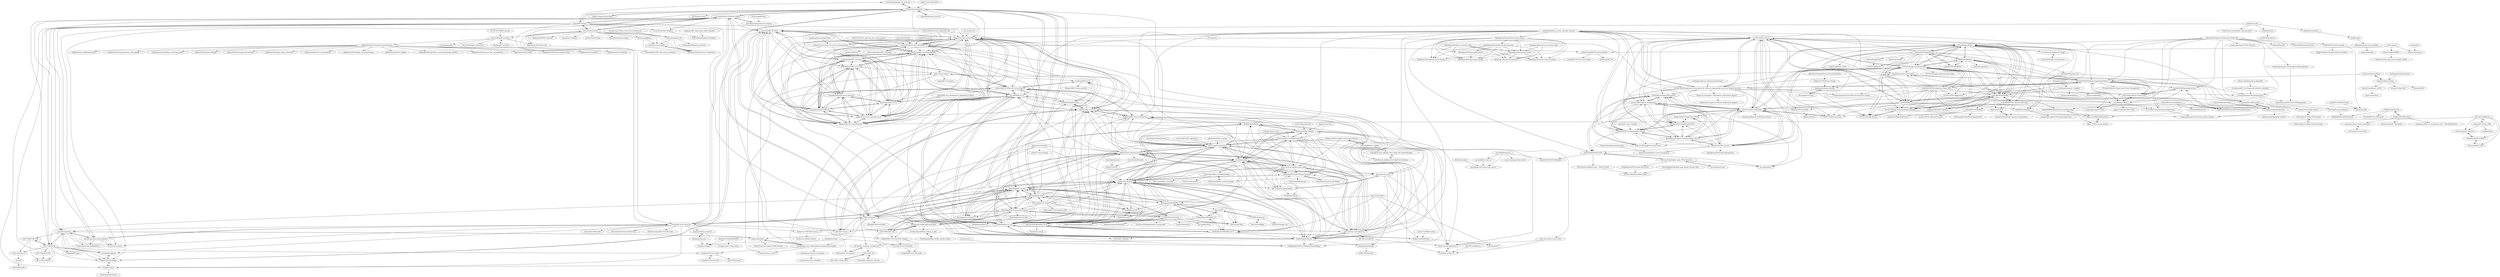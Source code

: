 digraph G {
"conanhujinming/tips_for_interview" -> "TheNetAdmin/zjuthesis" ["e"=1]
"marquistj13/TongjiThesis" -> "SXKDZ/tongjithesis"
"marquistj13/TongjiThesis" -> "yanjyeli/TONGJITHESIS"
"marquistj13/TongjiThesis" -> "zhouii/Tongji_Helper"
"marquistj13/TongjiThesis" -> "TJ-CSCCG/tongji-undergrad-thesis"
"marquistj13/TongjiThesis" -> "wyqy/TongjiThesis_Proto"
"marquistj13/TongjiThesis" -> "linxdcn/TongjiThesis"
"marquistj13/TongjiThesis" -> "wenjunBZ/RushForOffer"
"marquistj13/TongjiThesis" -> "TJ-CSCCG/TJCS-Course"
"marquistj13/TongjiThesis" -> "idustar/tju-xuanke"
"marquistj13/TongjiThesis" -> "TJ-CSCCG/Tongji-Beamer"
"marquistj13/TongjiThesis" -> "bxdd/XdOffer"
"marquistj13/TongjiThesis" -> "TJ-CSCCG/tongji-recommendation-template"
"marquistj13/TongjiThesis" -> "C-zzZZ/TongjiThesis"
"marquistj13/TongjiThesis" -> "skyleaworlder/WeiXinCase"
"marquistj13/TongjiThesis" -> "reiwajidai/TokyuSurvival"
"FangWW/Document" -> "yunwei37/ZJU-CS-GIS-ClassNotes" ["e"=1]
"webpro/reveal-md" -> "TonyCrane/slide-template" ["e"=1]
"webpro/reveal-md" -> "TonyCrane/PracticalSkillsTutorial" ["e"=1]
"OctopusLian/Python-Crash-Course-Homework" -> "QPromise/python-file" ["e"=1]
"TheNetAdmin/zjuthesis" -> "pengsida/learning_research" ["e"=1]
"TheNetAdmin/zjuthesis" -> "Mythologyli/ZJU-Rule"
"TheNetAdmin/zjuthesis" -> "Zhang-Each/CourseNoteOfZJUSE"
"TheNetAdmin/zjuthesis" -> "QSCTech/zjunet"
"TheNetAdmin/zjuthesis" -> "Mythologyli/zju-connect"
"TheNetAdmin/zjuthesis" -> "conanhujinming/tips_for_interview" ["e"=1]
"TheNetAdmin/zjuthesis" -> "Mythologyli/ZJU-Connect-for-Windows"
"TheNetAdmin/zjuthesis" -> "YingChengJun/CourseMaterialOfSE"
"TheNetAdmin/zjuthesis" -> "Tishacy/ZJU-nCov-Hitcarder"
"TheNetAdmin/zjuthesis" -> "Keldos-Li/typora-latex-theme" ["e"=1]
"TheNetAdmin/zjuthesis" -> "QSCTech/zju-icicles" ["e"=1]
"TheNetAdmin/zjuthesis" -> "yunwei37/ZJU-CS-GIS-ClassNotes"
"TheNetAdmin/zjuthesis" -> "axipo/pdfTranslator"
"TheNetAdmin/zjuthesis" -> "ZJU-Turing/TuringCourses"
"TheNetAdmin/zjuthesis" -> "do-something-for-fun/thesis-helper"
"master131/iFakeLocation" -> "RManLuo/FakePosition" ["e"=1]
"CYBruce/DataStructure_Algorithm_ZJU" -> "Zhang-Each/CourseNoteOfZJUSE" ["e"=1]
"CYBruce/DataStructure_Algorithm_ZJU" -> "yunwei37/ZJU-CS-GIS-ClassNotes" ["e"=1]
"CYBruce/DataStructure_Algorithm_ZJU" -> "LBruyne/ZJU-SE-CourseMaterial" ["e"=1]
"CYBruce/DataStructure_Algorithm_ZJU" -> "YingChengJun/CourseMaterialOfSE" ["e"=1]
"CYBruce/DataStructure_Algorithm_ZJU" -> "yangyueren/course_materials_of_cs" ["e"=1]
"CYBruce/DataStructure_Algorithm_ZJU" -> "jiangshibiao/Course-Review" ["e"=1]
"QPromise/EasyTrans" -> "Ding-Kyoma/EasyTrans-mac"
"QPromise/EasyTrans" -> "axipo/pdfTranslator"
"QPromise/EasyTrans" -> "do-something-for-fun/thesis-helper"
"QPromise/EasyTrans" -> "RodrickOMG/PDF-translator"
"QPromise/EasyTrans" -> "tianclll/Ace-Translate" ["e"=1]
"QPromise/EasyTrans" -> "QPromise/novel-spider"
"QPromise/EasyTrans" -> "QPromise/qqRobot"
"QPromise/EasyTrans" -> "QPromise/DataStructure-UsingPython"
"QPromise/EasyTrans" -> "QPromise/python-file"
"QPromise/EasyTrans" -> "discus0434/pdf-translator"
"QPromise/EasyTrans" -> "AnuoF/TranslateTool"
"QPromise/EasyTrans" -> "MuiseDestiny/zotero-figure" ["e"=1]
"Xuedixuedi/ArenaofValor" -> "tongji4m3/King-of-Glory"
"Xuedixuedi/ArenaofValor" -> "MountPOTATO/Software-Engineering-Notes"
"yorktownting/ZJUGIS_SurvivalGuide" -> "jwimd/ZJU-GIS-CS-Course-Guide"
"yorktownting/ZJUGIS_SurvivalGuide" -> "trekwang1/ZJU-GS"
"543877815/uestc_Internet_plus_course_project" -> "yunwei37/ZJU-CS-GIS-ClassNotes" ["e"=1]
"pysal/mgwr" -> "sunkun1997/mgtwr" ["e"=1]
"zhangqhn/mybase" -> "LiuChangFreeman/C--Compiler" ["e"=1]
"iamNCJ/Discrete_Mathematics_Explained_in_Detail" -> "haochengxia/ZJU-CS-3_1"
"iamNCJ/Discrete_Mathematics_Explained_in_Detail" -> "LBruyne/ZJU-SE-CourseMaterial"
"muhualing/coding-interview-chinese" -> "do-something-for-fun/thesis-helper"
"RuiTan/BusinessIntelligence" -> "Major-333/BigDataWareHouse"
"RuiTan/BusinessIntelligence" -> "RuiTan/ReadWriteLock"
"RuiTan/BusinessIntelligence" -> "LabmemNo004/AmazonMoviesDataWarehouse"
"RuiTan/BusinessIntelligence" -> "TongjiSSERollMan/2022InterviewExperience"
"zwq-qianyu/linux-system-simulation" -> "sunshinenum/virtual_disk"
"LiuChangFreeman/C--Compiler" -> "netcan/compilingTheory" ["e"=1]
"LiuChangFreeman/C--Compiler" -> "Birdee-lang/Birdee2"
"LiuChangFreeman/C--Compiler" -> "bxdd/XdOffer"
"LiuChangFreeman/C--Compiler" -> "wenjunBZ/RushForOffer"
"relish-wang/dispatching_algorithm" -> "tc-homework/TC_OS_Homework-elevator_simulation"
"BaiJiazm/FileSystem" -> "PrimeMHD/Unix-FileSystem"
"BaiJiazm/FileSystem" -> "Sen666666/SecondFileSystem"
"BaiJiazm/FileSystem" -> "frapples/fulfs-filesystem"
"QPromise/python-file" -> "QPromise/novel-spider"
"QPromise/python-file" -> "QPromise/DataStructure-UsingPython"
"QPromise/python-file" -> "LiuChuang0059/python_practise" ["e"=1]
"tc-homework/TC_OS_Homework-elevator_simulation" -> "Ultrasty/Elevator-Dispatching-Demo"
"linxdcn/TongjiThesis" -> "C-zzZZ/TongjiThesis"
"doubleZ0108/Operating-System" -> "LabmemNo004/AmazonMoviesDataWarehouse"
"doubleZ0108/Operating-System" -> "Kerr0220/Computer-Vision-Note"
"hongxin/CGCourse-2018" -> "hongxin/CGCourse-2019"
"hongxin/CGCourse-2018" -> "yyh1102/AI-Project"
"AlanShaw-GitHub/MiniMIPS" -> "zhanghai/orgexp"
"AlanShaw-GitHub/MiniMIPS" -> "tsreaper/yame-a-mips-editor"
"FSantosCodes/GWRFC" -> "WenhuiCaii/Austraila_heat-air-health_GWRF"
"celiopassos/linear-algebra-done-right-solutions" -> "jubnoske08/linear_algebra"
"celiopassos/linear-algebra-done-right-solutions" -> "ZJU-Turing/TuringCourses"
"celiopassos/linear-algebra-done-right-solutions" -> "yhwu-is/Linear-Algebra-Left-Undone"
"QPromise/qqRobot" -> "QPromise/novel-spider"
"QPromise/qqRobot" -> "QPromise/DataStructure-UsingPython"
"TaihouDaisuki/Tongji-Computer_Organization" -> "Maoyao233/ToyCC"
"PrimeMHD/FPGA_ThreeLevelStorage" -> "luppp22/MIPS54SP-Lifesaver"
"PrimeMHD/FPGA_ThreeLevelStorage" -> "LiuChangFreeman/Mips54"
"PrimeMHD/FPGA_ThreeLevelStorage" -> "0xf3cd/CPU54-Pipeline"
"PrimeMHD/FPGA_ThreeLevelStorage" -> "TaihouDaisuki/Tongji-Computer_Organization"
"PrimeMHD/FPGA_ThreeLevelStorage" -> "zhouii/Tongji_Helper"
"PrimeMHD/FPGA_ThreeLevelStorage" -> "wenjunBZ/RushForOffer"
"PrimeMHD/FPGA_ThreeLevelStorage" -> "Maoyao233/ToyCC"
"ZJU-CC98/CC98-PWA" -> "ZJU-CC98/CC98-V4"
"ZJU-CC98/CC98-PWA" -> "ZJU-CC98/Forum"
"ZJU-CC98/CC98-PWA" -> "antct/cc98-mirror"
"tongji4m3/King-of-Glory" -> "Xuedixuedi/ArenaofValor"
"tongji4m3/King-of-Glory" -> "Moonlor/SQLS"
"tongji4m3/King-of-Glory" -> "senmiao11/Red-Alert"
"tongji4m3/King-of-Glory" -> "RecurTree/tankwar_vs2013"
"megrxu/zjureport" -> "zjumelon/zjumelon"
"megrxu/zjureport" -> "smd1121/zju-course"
"megrxu/zjureport" -> "Tian42chen/Transcription-Malfunctioned"
"megrxu/zjureport" -> "zhanghai/zju-csse-undergraduate-design-latex-template"
"SXKDZ/tongjithesis" -> "zhouii/Tongji_Helper"
"SXKDZ/tongjithesis" -> "yanjyeli/TONGJITHESIS"
"SXKDZ/tongjithesis" -> "wenjunBZ/RushForOffer"
"SXKDZ/tongjithesis" -> "marquistj13/TongjiThesis"
"SXKDZ/tongjithesis" -> "TJ-CSCCG/tongji-recommendation-template"
"SXKDZ/tongjithesis" -> "TJ-CSCCG/Tongji-Beamer"
"SXKDZ/tongjithesis" -> "jwyjohn/TJCovidDiary2022"
"SXKDZ/tongjithesis" -> "Kerr0220/Computer-Vision-Note"
"SXKDZ/tongjithesis" -> "skyleaworlder/WeiXinCase"
"SXKDZ/tongjithesis" -> "TJ-CSCCG/tongji-undergrad-thesis"
"SXKDZ/tongjithesis" -> "NotoOotori/tjuthesis"
"Keytoyze/Sword_emulator" -> "zhanghai/orgexp"
"Keytoyze/Sword_emulator" -> "zhanghai/mipsasm"
"zjumelon/zjumelon" -> "Zhequ-Chalaoshi/Pages"
"zjumelon/zjumelon" -> "antct/zju-memory"
"zjumelon/zjumelon" -> "ssaichixbg/chalaoshi"
"zjumelon/zjumelon" -> "ZJU-CC98/Forum"
"zjumelon/zjumelon" -> "Freshman427/DinningHallZJUers"
"zjumelon/zjumelon" -> "ZJU-CC98/CC98-PWA"
"zjumelon/zjumelon" -> "megrxu/zjureport"
"zjumelon/zjumelon" -> "shameonzju/shameonzju.github.io"
"zjumelon/zjumelon" -> "hongxin/CGCourse-2018"
"QPromise/DataStructure-UsingPython" -> "QPromise/novel-spider"
"QPromise/novel-spider" -> "QPromise/DataStructure-UsingPython"
"0xf3cd/CPU54-Pipeline" -> "HandsomeBrotherShuaiLi/pipelineCPU"
"0xf3cd/CPU54-Pipeline" -> "hrzlmx/CPU54_EhternetTransmit"
"glados-network/GLaDOS" -> "TheNetAdmin/zjuthesis" ["e"=1]
"SurviveSJTU/SJTU-Application" -> "ZJU-Turing/TuringCourses" ["e"=1]
"axipo/pdfTranslator" -> "do-something-for-fun/thesis-helper"
"axipo/pdfTranslator" -> "QPromise/EasyTrans"
"axipo/pdfTranslator" -> "TheNetAdmin/zjuthesis"
"axipo/pdfTranslator" -> "shameonzju/shameonzju.github.io"
"axipo/pdfTranslator" -> "Tishacy/ZJU-nCov-Hitcarder"
"axipo/pdfTranslator" -> "Lucas-Wye/LaTeX-Template"
"axipo/pdfTranslator" -> "toooooodo/ZJU-SE-Notes"
"axipo/pdfTranslator" -> "Zhequ-Chalaoshi/Pages"
"axipo/pdfTranslator" -> "ZJU-CC98/Forum"
"axipo/pdfTranslator" -> "zjumelon/zjumelon"
"axipo/pdfTranslator" -> "Citing/Xi-Theory"
"axipo/pdfTranslator" -> "conanhujinming/tips_for_interview" ["e"=1]
"axipo/pdfTranslator" -> "antct/zju-memory"
"axipo/pdfTranslator" -> "QSCTech/zjunet"
"axipo/pdfTranslator" -> "Zhang-Each/CourseNoteOfZJUSE"
"ysyisyourbrother/SYSU_Notebook" -> "yunwei37/ZJU-CS-GIS-ClassNotes" ["e"=1]
"openFudan/fudan-coursera" -> "ZJU-Turing/TuringCourses" ["e"=1]
"docker-easyconnect/docker-easyconnect" -> "lyc8503/EasierConnect" ["e"=1]
"docker-easyconnect/docker-easyconnect" -> "Mythologyli/zju-connect" ["e"=1]
"Kerr0220/Computer-Architecture-Study-Note" -> "Kerr0220/Computer-Vision-Note"
"Kerr0220/Computer-Architecture-Study-Note" -> "ts666823/Codesigner"
"Kerr0220/Computer-Architecture-Study-Note" -> "Kerr0220/Operating-System"
"Kerr0220/Computer-Architecture-Study-Note" -> "zhizhizhii/Frontend_learning"
"Kerr0220/Computer-Architecture-Study-Note" -> "MountPOTATO/Software-Engineering-Notes"
"Kerr0220/Computer-Architecture-Study-Note" -> "csLinZhang/CVBook"
"Kerr0220/Computer-Architecture-Study-Note" -> "Ultrasty/Elevator-Dispatching-Demo"
"Kerr0220/Computer-Architecture-Study-Note" -> "wangwangwang23333/OS-PageSwapManagement"
"Kerr0220/Computer-Architecture-Study-Note" -> "wangwangwang23333/OS_Elevator"
"Kerr0220/Computer-Architecture-Study-Note" -> "wangwangwang23333/System-Analysis-Design"
"Kerr0220/Computer-Architecture-Study-Note" -> "l-iberty/libertyOS"
"Kerr0220/Computer-Architecture-Study-Note" -> "doubleZ0108/Operating-System"
"Kerr0220/Computer-Architecture-Study-Note" -> "zhouii/Tongji_Helper"
"longqianh/ZJU-experiment-report-template" -> "TheNetAdmin/ZjuReportTemplate"
"ustclug/Linux101-docs" -> "TonyCrane/note" ["e"=1]
"ustclug/Linux101-docs" -> "yhwu-is/Linear-Algebra-Left-Undone" ["e"=1]
"ustclug/Linux101-docs" -> "TonyCrane/PracticalSkillsTutorial" ["e"=1]
"yunwei37/ZJU-CS-GIS-ClassNotes" -> "Zhang-Each/CourseNoteOfZJUSE"
"yunwei37/ZJU-CS-GIS-ClassNotes" -> "YingChengJun/CourseMaterialOfSE"
"yunwei37/ZJU-CS-GIS-ClassNotes" -> "yangyueren/course_materials_of_cs"
"yunwei37/ZJU-CS-GIS-ClassNotes" -> "ZJU-Turing/TuringCourses"
"yunwei37/ZJU-CS-GIS-ClassNotes" -> "LBruyne/ZJU-SE-CourseMaterial"
"yunwei37/ZJU-CS-GIS-ClassNotes" -> "IsshikiHugh/zju-cs-asio"
"yunwei37/ZJU-CS-GIS-ClassNotes" -> "2811668688/ZJU-CS"
"yunwei37/ZJU-CS-GIS-ClassNotes" -> "haochengxia/ZJU-CS-3_1"
"yunwei37/ZJU-CS-GIS-ClassNotes" -> "yorktownting/ZJUGIS_SurvivalGuide"
"yunwei37/ZJU-CS-GIS-ClassNotes" -> "zyxNova/ZJU-CKCMix-CS-Course-Material"
"yunwei37/ZJU-CS-GIS-ClassNotes" -> "RyanFcr/ZJU_Course"
"yunwei37/ZJU-CS-GIS-ClassNotes" -> "toooooodo/ZJU-SE-Notes"
"yunwei37/ZJU-CS-GIS-ClassNotes" -> "ysyisyourbrother/SYSU_Notebook" ["e"=1]
"yunwei37/ZJU-CS-GIS-ClassNotes" -> "jiangshibiao/Course-Review"
"yunwei37/ZJU-CS-GIS-ClassNotes" -> "JackeyLea/NJUCS" ["e"=1]
"TJ-CSCCG/TJCS-Course" -> "TJ-CSCCG/TJCS-Assignment"
"TJ-CSCCG/TJCS-Course" -> "Nozom1466/Tongji-CS-Assignments"
"TJ-CSCCG/TJCS-Course" -> "zzhuncle/TJCS-Undergraduate-Courses"
"TJ-CSCCG/TJCS-Course" -> "TJ-CSCCG/tongji-undergrad-thesis"
"TJ-CSCCG/TJCS-Course" -> "ZhengBryan/TongjiCS-Undergraduate-Courses"
"TJ-CSCCG/TJCS-Course" -> "zhouii/Tongji_Helper"
"TJ-CSCCG/TJCS-Course" -> "Maoyao233/TJCS-Course"
"TJ-CSCCG/TJCS-Course" -> "wenjunBZ/RushForOffer"
"TJ-CSCCG/TJCS-Course" -> "MurkyWorm/TongjiCSHomework"
"TJ-CSCCG/TJCS-Course" -> "Misaka-N/TJCS-SingleCircleCPU31"
"TJ-CSCCG/TJCS-Course" -> "DinoMax00/TJ-FPGA_MP3"
"TJ-CSCCG/TJCS-Course" -> "wu-hao-ze/All-assignments-and-projects-for-software-engineering-courses-at-Tongji-University"
"TJ-CSCCG/TJCS-Course" -> "TJ-CSCCG/TJCS-Interview"
"TJ-CSCCG/TJCS-Course" -> "lllbbbyyy/FPGA-OV2640"
"TJ-CSCCG/TJCS-Course" -> "bxdd/XdOffer"
"TJ-CSCCG/tongji-recommendation-template" -> "TJ-CSCCG/Tongji-Beamer"
"TJ-CSCCG/tongji-recommendation-template" -> "TongjiLoser/VegetableStories"
"TJ-CSCCG/tongji-recommendation-template" -> "wenjunBZ/RushForOffer"
"TJ-CSCCG/tongji-recommendation-template" -> "wangwangwang23333/System-Analysis-Design"
"cuizhenjie/software-engineering-document" -> "wu-hao-ze/All-assignments-and-projects-for-software-engineering-courses-at-Tongji-University" ["e"=1]
"lllbbbyyy/FPGA-OV2640" -> "lllbbbyyy/GCbot"
"MeetHereTesting/SoftwareTesting-MeetHere" -> "Neptune721/Software-Testing" ["e"=1]
"Ultrasty/Elevator-Dispatching-Demo" -> "wangwangwang23333/OS-FileManagement"
"Zhang-Each/CourseNoteOfZJUSE" -> "YingChengJun/CourseMaterialOfSE"
"Zhang-Each/CourseNoteOfZJUSE" -> "LBruyne/ZJU-SE-CourseMaterial"
"Zhang-Each/CourseNoteOfZJUSE" -> "yangyueren/course_materials_of_cs"
"Zhang-Each/CourseNoteOfZJUSE" -> "RyanFcr/ZJU_Course"
"Zhang-Each/CourseNoteOfZJUSE" -> "haochengxia/ZJU-CS-3_1"
"Zhang-Each/CourseNoteOfZJUSE" -> "PumpkinDemo/ZJU-course-materials"
"Zhang-Each/CourseNoteOfZJUSE" -> "jiangshibiao/Course-Review"
"Zhang-Each/CourseNoteOfZJUSE" -> "IsshikiHugh/zju-cs-asio"
"Zhang-Each/CourseNoteOfZJUSE" -> "yunwei37/ZJU-CS-GIS-ClassNotes"
"Zhang-Each/CourseNoteOfZJUSE" -> "2811668688/ZJU-CS"
"Zhang-Each/CourseNoteOfZJUSE" -> "zyxNova/ZJU-CKCMix-CS-Course-Material"
"Zhang-Each/CourseNoteOfZJUSE" -> "toooooodo/ZJU-SE-Notes"
"Zhang-Each/CourseNoteOfZJUSE" -> "IMMORTAL23/ZJU-Course_info"
"Zhang-Each/CourseNoteOfZJUSE" -> "lhmd/ZJU-course"
"Zhang-Each/CourseNoteOfZJUSE" -> "Zhang-Each/Awesome-CS-Course-Learning-Notes"
"QSCTech/zjunet" -> "Mythologyli/zju-connect"
"QSCTech/zjunet" -> "Mythologyli/ZJU-Connect-for-Windows"
"QSCTech/zjunet" -> "TheNetAdmin/zjuthesis"
"QSCTech/zjunet" -> "Tishacy/ZJU-nCov-Hitcarder"
"QSCTech/zjunet" -> "Mythologyli/ZJU-Rule"
"QSCTech/zjunet" -> "megrxu/zjureport"
"QSCTech/zjunet" -> "do-something-for-fun/thesis-helper"
"QSCTech/zjunet" -> "zhanghai/zju-csse-undergraduate-design-latex-template"
"QSCTech/zjunet" -> "Celechron/Celechron"
"QSCTech/zjunet" -> "SubConv/ZJU-Rule"
"QSCTech/zjunet" -> "GCS-ZHN/AutoCard"
"QSCTech/zjunet" -> "Dimlitter/zju-dailyhealth-autocheck"
"QSCTech/zjunet" -> "n0sig/ZJU-Web-Auth-Bash"
"wenjunBZ/RushForOffer" -> "zhouii/Tongji_Helper"
"wenjunBZ/RushForOffer" -> "TJ-CSCCG/tongji-recommendation-template"
"wenjunBZ/RushForOffer" -> "SXKDZ/tongjithesis"
"wenjunBZ/RushForOffer" -> "bxdd/XdOffer"
"wenjunBZ/RushForOffer" -> "luppp22/MIPS54SP-Lifesaver"
"wenjunBZ/RushForOffer" -> "TJ-CSCCG/TJCS-Course"
"wenjunBZ/RushForOffer" -> "TJ-CSCCG/TJCS-Interview"
"wenjunBZ/RushForOffer" -> "TJ-CSCCG/tongji-undergrad-thesis"
"wenjunBZ/RushForOffer" -> "PrimeMHD/FPGA_ThreeLevelStorage"
"wenjunBZ/RushForOffer" -> "TongjiSSERollMan/2022InterviewExperience"
"wenjunBZ/RushForOffer" -> "Maoyao233/ToyCC"
"wenjunBZ/RushForOffer" -> "0xf3cd/CPU54-Pipeline"
"wenjunBZ/RushForOffer" -> "TJ-CSCCG/TJCS-Assignment"
"wenjunBZ/RushForOffer" -> "jwyjohn/TJCovidDiary2022"
"wenjunBZ/RushForOffer" -> "MountPOTATO/Software-Engineering-Notes"
"TJ-CSCCG/TJCS-Assignment" -> "TJ-CSCCG/TJCS-Course"
"TJ-CSCCG/TJCS-Assignment" -> "zzhuncle/TJCS-Undergraduate-Courses"
"TJ-CSCCG/TJCS-Assignment" -> "Maoyao233/TJCS-Course"
"TJ-CSCCG/TJCS-Assignment" -> "Nozom1466/Tongji-CS-Assignments"
"TJ-CSCCG/TJCS-Assignment" -> "ZhengBryan/TongjiCS-Undergraduate-Courses"
"TJ-CSCCG/TJCS-Assignment" -> "MurkyWorm/TongjiCSHomework"
"TJ-CSCCG/TJCS-Assignment" -> "TJ-CSCCG/tongji-undergrad-thesis"
"TJ-CSCCG/TJCS-Assignment" -> "Misaka-N/TJCS-SingleCircleCPU54"
"TJ-CSCCG/TJCS-Assignment" -> "Misaka-N/TJCS-SingleCircleCPU31"
"TJ-CSCCG/TJCS-Assignment" -> "TJ-CSCCG/TJCS-Interview"
"TJ-CSCCG/TJCS-Assignment" -> "DinoMax00/TJ-FPGA_MP3"
"TJ-CSCCG/TJCS-Assignment" -> "italas12138/TongjiUniversity-Course"
"TJ-CSCCG/TJCS-Assignment" -> "kssamwang/Review-of-Database-System"
"TJ-CSCCG/TJCS-Assignment" -> "zhouii/Tongji_Helper"
"TJ-CSCCG/TJCS-Assignment" -> "zzz-x/mp3player"
"toooooodo/ZJU-SE-Notes" -> "LBruyne/ZJU-SE-CourseMaterial"
"toooooodo/ZJU-SE-Notes" -> "PumpkinDemo/ZJU-course-materials"
"toooooodo/ZJU-SE-Notes" -> "yujincheng08/ZJU-UGCourse"
"toooooodo/ZJU-SE-Notes" -> "yangyueren/course_materials_of_cs"
"toooooodo/ZJU-SE-Notes" -> "YingChengJun/CourseMaterialOfSE"
"toooooodo/ZJU-SE-Notes" -> "jiangshibiao/Course-Review"
"toooooodo/ZJU-SE-Notes" -> "Zhequ-Chalaoshi/Pages"
"toooooodo/ZJU-SE-Notes" -> "IMMORTAL23/ZJU-Course_info"
"toooooodo/ZJU-SE-Notes" -> "haochengxia/ZJU-CS-3_1"
"toooooodo/ZJU-SE-Notes" -> "Zhang-Each/CourseNoteOfZJUSE"
"IMMORTAL23/ZJU-Course_info" -> "jiangshibiao/Course-Review"
"IMMORTAL23/ZJU-Course_info" -> "YingChengJun/CourseMaterialOfSE"
"IMMORTAL23/ZJU-Course_info" -> "yangyueren/course_materials_of_cs"
"IMMORTAL23/ZJU-Course_info" -> "LBruyne/ZJU-SE-CourseMaterial"
"IMMORTAL23/ZJU-Course_info" -> "PumpkinDemo/ZJU-course-materials"
"IMMORTAL23/ZJU-Course_info" -> "haochengxia/ZJU-CS-3_1"
"IMMORTAL23/ZJU-Course_info" -> "yujincheng08/ZJU-UGCourse"
"IMMORTAL23/ZJU-Course_info" -> "smd1121/zju-course"
"YingChengJun/CourseMaterialOfSE" -> "yangyueren/course_materials_of_cs"
"YingChengJun/CourseMaterialOfSE" -> "LBruyne/ZJU-SE-CourseMaterial"
"YingChengJun/CourseMaterialOfSE" -> "Zhang-Each/CourseNoteOfZJUSE"
"YingChengJun/CourseMaterialOfSE" -> "IMMORTAL23/ZJU-Course_info"
"YingChengJun/CourseMaterialOfSE" -> "jiangshibiao/Course-Review"
"YingChengJun/CourseMaterialOfSE" -> "PumpkinDemo/ZJU-course-materials"
"YingChengJun/CourseMaterialOfSE" -> "haochengxia/ZJU-CS-3_1"
"YingChengJun/CourseMaterialOfSE" -> "yujincheng08/ZJU-UGCourse"
"YingChengJun/CourseMaterialOfSE" -> "toooooodo/ZJU-SE-Notes"
"YingChengJun/CourseMaterialOfSE" -> "zyxNova/ZJU-CKCMix-CS-Course-Material"
"YingChengJun/CourseMaterialOfSE" -> "RyanFcr/ZJU_Course"
"YingChengJun/CourseMaterialOfSE" -> "smd1121/zju-course"
"do-something-for-fun/thesis-helper" -> "axipo/pdfTranslator"
"do-something-for-fun/thesis-helper" -> "Tishacy/ZJU-nCov-Hitcarder"
"do-something-for-fun/thesis-helper" -> "Zhequ-Chalaoshi/Pages"
"do-something-for-fun/thesis-helper" -> "ZJU-CC98/Forum"
"do-something-for-fun/thesis-helper" -> "QSCTech/zjunet"
"do-something-for-fun/thesis-helper" -> "zjumelon/zjumelon"
"do-something-for-fun/thesis-helper" -> "Lucas-Wye/LaTeX-Template"
"do-something-for-fun/thesis-helper" -> "QPromise/EasyTrans"
"do-something-for-fun/thesis-helper" -> "muhualing/coding-interview-chinese"
"do-something-for-fun/thesis-helper" -> "shameonzju/shameonzju.github.io"
"do-something-for-fun/thesis-helper" -> "toooooodo/ZJU-SE-Notes"
"do-something-for-fun/thesis-helper" -> "TheNetAdmin/zjuthesis"
"TJ-CSCCG/TJCS-Interview" -> "TJ-CSCCG/TJCS-Assignment"
"PumpkinDemo/ZJU-course-materials" -> "jiangshibiao/Course-Review"
"PumpkinDemo/ZJU-course-materials" -> "haochengxia/ZJU-CS-3_1"
"PumpkinDemo/ZJU-course-materials" -> "LBruyne/ZJU-SE-CourseMaterial"
"PumpkinDemo/ZJU-course-materials" -> "yangyueren/course_materials_of_cs"
"PumpkinDemo/ZJU-course-materials" -> "YingChengJun/CourseMaterialOfSE"
"PumpkinDemo/ZJU-course-materials" -> "IMMORTAL23/ZJU-Course_info"
"juyaoliu/C-minus-compiler" -> "zzhuncle/TJCS-Undergraduate-Courses" ["e"=1]
"yangyueren/course_materials_of_cs" -> "YingChengJun/CourseMaterialOfSE"
"yangyueren/course_materials_of_cs" -> "jiangshibiao/Course-Review"
"yangyueren/course_materials_of_cs" -> "LBruyne/ZJU-SE-CourseMaterial"
"yangyueren/course_materials_of_cs" -> "PumpkinDemo/ZJU-course-materials"
"yangyueren/course_materials_of_cs" -> "haochengxia/ZJU-CS-3_1"
"yangyueren/course_materials_of_cs" -> "IMMORTAL23/ZJU-Course_info"
"yangyueren/course_materials_of_cs" -> "Zhang-Each/CourseNoteOfZJUSE"
"yangyueren/course_materials_of_cs" -> "yujincheng08/ZJU-UGCourse"
"yangyueren/course_materials_of_cs" -> "toooooodo/ZJU-SE-Notes"
"jiangshibiao/Course-Review" -> "haochengxia/ZJU-CS-3_1"
"jiangshibiao/Course-Review" -> "PumpkinDemo/ZJU-course-materials"
"jiangshibiao/Course-Review" -> "yangyueren/course_materials_of_cs"
"jiangshibiao/Course-Review" -> "LBruyne/ZJU-SE-CourseMaterial"
"jiangshibiao/Course-Review" -> "IMMORTAL23/ZJU-Course_info"
"jiangshibiao/Course-Review" -> "YingChengJun/CourseMaterialOfSE"
"jiangshibiao/Course-Review" -> "yujincheng08/ZJU-UGCourse"
"Lucas-Wye/LaTeX-Template" -> "TheNetAdmin/ZjuReportTemplate"
"shameonzju/shameonzju.github.io" -> "zjumelon/zjumelon"
"shameonzju/shameonzju.github.io" -> "antct/zju-memory"
"shameonzju/shameonzju.github.io" -> "Tishacy/ZJU-nCov-Hitcarder"
"shameonzju/shameonzju.github.io" -> "Freshman427/DinningHallZJUers"
"hongxin/CGCourse-2019" -> "hongxin/CGCourse-2018"
"xvnuo/Computer-Network" -> "NishikinoSky/2021OSlab"
"lzcstar/ZJU-nCov-Hitcarder" -> "Long0x0/ZJU-nCov-Hitcarder"
"skyleaworlder/ShiCrypto" -> "skyleaworlder/WeiXinCase"
"skyleaworlder/ShiCrypto" -> "ChestnutSilver/l2tp-analysis"
"Maoyao233/TJCS-Course" -> "TJ-CSCCG/TJCS-Assignment"
"Maoyao233/TJCS-Course" -> "ZhengBryan/TongjiCS-Undergraduate-Courses"
"Maoyao233/TJCS-Course" -> "MurkyWorm/TongjiCSHomework"
"Maoyao233/TJCS-Course" -> "Nozom1466/Tongji-CS-Assignments"
"Maoyao233/TJCS-Course" -> "zzhuncle/TJCS-Undergraduate-Courses"
"Maoyao233/TJCS-Course" -> "Misaka-N/TJCS-SingleCircleCPU31"
"Maoyao233/TJCS-Course" -> "Misaka-N/TJCS-SingleCircleCPU54"
"Maoyao233/TJCS-Course" -> "DinoMax00/TJ-FPGA_MP3"
"Maoyao233/TJCS-Course" -> "TJ-CSCCG/TJCS-Course"
"Maoyao233/TJCS-Course" -> "TangciuYueng/database-course-assignment"
"Maoyao233/TJCS-Course" -> "ZhengBryan/FPGA-FigureRecognition"
"BlankSpacePlus/python-machine-learning" -> "BlankSpacePlus/javascript-tetris"
"BlankSpacePlus/python-machine-learning" -> "BlankSpacePlus/logisim-circuit-diagrams"
"BlankSpacePlus/python-machine-learning" -> "BlankSpacePlus/java-performance"
"BlankSpacePlus/python-machine-learning" -> "BlankSpacePlus/java-mine-sweeper"
"BlankSpacePlus/python-machine-learning" -> "BlankSpacePlus/baoyan-review"
"BlankSpacePlus/python-machine-learning" -> "BlankSpacePlus/ecnu-dase-yutuimian"
"wooorm/stmr.c" -> "IsshikiHugh/PTAExerciseExportFormatHelper"
"Tishacy/ZJU-nCov-Hitcarder" -> "Tishacy/BatchHitcarder"
"Tishacy/ZJU-nCov-Hitcarder" -> "antct/zju-memory"
"Tishacy/ZJU-nCov-Hitcarder" -> "shameonzju/shameonzju.github.io"
"Tishacy/ZJU-nCov-Hitcarder" -> "do-something-for-fun/thesis-helper"
"Tishacy/ZJU-nCov-Hitcarder" -> "zjumelon/zjumelon"
"Tishacy/ZJU-nCov-Hitcarder" -> "QSCTech/zjunet"
"Tishacy/ZJU-nCov-Hitcarder" -> "Mythologyli/zju-connect"
"Tishacy/ZJU-nCov-Hitcarder" -> "Keytoyze/Sword_emulator"
"Tishacy/ZJU-nCov-Hitcarder" -> "Tenderness-5787/ZJU-Clock-In"
"Tishacy/ZJU-nCov-Hitcarder" -> "QSCTech/2020-Autumn-Round-Two"
"Tishacy/ZJU-nCov-Hitcarder" -> "Citing/Xi-Theory"
"Tishacy/ZJU-nCov-Hitcarder" -> "toooooodo/ZJU-SE-Notes"
"Tishacy/ZJU-nCov-Hitcarder" -> "ssaichixbg/chalaoshi"
"Tishacy/ZJU-nCov-Hitcarder" -> "QSCTech-Sange/ZJU-nCov-Hitcarder"
"Tishacy/ZJU-nCov-Hitcarder" -> "Long0x0/ZJU-nCov-Hitcarder-Sample"
"sunshinenum/virtual_disk" -> "zwq-qianyu/linux-system-simulation"
"antct/cc98-mirror" -> "antct/cil"
"HaveAnApplePie/Digital_logic_design-Chrome_Dino" -> "DOODL-GIRL/Piano-Block-Game"
"Citing/Xi-Theory" -> "Zhequ-Chalaoshi/Pages"
"Citing/Xi-Theory" -> "ZhuliuAiagle/MyCourse"
"Zhequ-Chalaoshi/Pages" -> "ssaichixbg/chalaoshi"
"Zhequ-Chalaoshi/Pages" -> "Citing/Xi-Theory"
"Zhequ-Chalaoshi/Pages" -> "toooooodo/ZJU-SE-Notes"
"Major-333/OS_course_project" -> "Major-333/BigDataWareHouse"
"Keldos-Li/typora-latex-theme" -> "TheNetAdmin/zjuthesis" ["e"=1]
"Estom/notes" -> "yunwei37/ZJU-CS-GIS-ClassNotes" ["e"=1]
"Estom/notes" -> "wu-hao-ze/All-assignments-and-projects-for-software-engineering-courses-at-Tongji-University" ["e"=1]
"zju-isee/zju-isee" -> "Zhang-Each/CourseNoteOfZJUSE" ["e"=1]
"bxdd/XdOffer" -> "luppp22/MIPS54SP-Lifesaver"
"bxdd/XdOffer" -> "wenjunBZ/RushForOffer"
"bxdd/XdOffer" -> "zhouii/Tongji_Helper"
"bxdd/XdOffer" -> "lllbbbyyy/FPGA-OV2640"
"bxdd/XdOffer" -> "TJ-CSCCG/tongji-undergrad-thesis"
"bxdd/XdOffer" -> "TJ-CSCCG/TJCS-Course"
"bxdd/XdOffer" -> "TJ-CSCCG/TJCS-Interview"
"bxdd/XdOffer" -> "ts666823/Codesigner"
"bxdd/XdOffer" -> "TJ-CSCCG/tongji-recommendation-template"
"bxdd/XdOffer" -> "LabmemNo004/AmazonMoviesDataWarehouse"
"bxdd/XdOffer" -> "TJ-CSCCG/TJCS-Assignment"
"doubleZ0108/TJ-Graduation-Project-2021" -> "TJ-CSCCG/tongji-undergrad-thesis"
"doubleZ0108/TJ-Graduation-Project-2021" -> "MountPOTATO/Software-Engineering-Notes"
"doubleZ0108/TJ-Graduation-Project-2021" -> "TJ-CSCCG/Tongji-Beamer"
"doubleZ0108/TJ-Graduation-Project-2021" -> "TJ-CSCCG/TJCS-Course"
"doubleZ0108/TJ-Graduation-Project-2021" -> "zhouii/Tongji_Helper"
"doubleZ0108/TJ-Graduation-Project-2021" -> "vvvviolet/Virtual-Simulation-Experiment"
"doubleZ0108/TJ-Graduation-Project-2021" -> "TJ-CSCCG/TJCS-Application"
"doubleZ0108/TJ-Graduation-Project-2021" -> "TJ-CSCCG/TJCS-Interview"
"doubleZ0108/TJ-Graduation-Project-2021" -> "TJ-CSCCG/TJCS-Assignment"
"doubleZ0108/TJ-Graduation-Project-2021" -> "bxdd/XdOffer"
"doubleZ0108/TJ-Graduation-Project-2021" -> "wenjunBZ/RushForOffer"
"doubleZ0108/TJ-Graduation-Project-2021" -> "Kerr0220/Computer-Vision-Note"
"doubleZ0108/TJ-Graduation-Project-2021" -> "jwyjohn/awesome-tjsse-project"
"doubleZ0108/TJ-Graduation-Project-2021" -> "csLinZhang/CVBook"
"doubleZ0108/TJ-Graduation-Project-2021" -> "TJ-CSCCG/tongji-recommendation-template"
"Kerr0220/Computer-Vision-Note" -> "csLinZhang/CVBook"
"Kerr0220/Computer-Vision-Note" -> "doubleZ0108/Operating-System"
"TJ-CSCCG/tongji-undergrad-thesis" -> "TJ-CSCCG/TJCS-Assignment"
"TJ-CSCCG/tongji-undergrad-thesis" -> "TJ-CSCCG/TJCS-Course"
"TJ-CSCCG/tongji-undergrad-thesis" -> "zhouii/Tongji_Helper"
"TJ-CSCCG/tongji-undergrad-thesis" -> "doubleZ0108/TJ-Graduation-Project-2021"
"TJ-CSCCG/tongji-undergrad-thesis" -> "wenjunBZ/RushForOffer"
"TJ-CSCCG/tongji-undergrad-thesis" -> "TJ-CSCCG/tongji-recommendation-template"
"TJ-CSCCG/tongji-undergrad-thesis" -> "MountPOTATO/Software-Engineering-Notes"
"TJ-CSCCG/tongji-undergrad-thesis" -> "TJ-CSCCG/Tongji-Beamer"
"TJ-CSCCG/tongji-undergrad-thesis" -> "TJ-CSCCG/TJCS-Application"
"TJ-CSCCG/tongji-undergrad-thesis" -> "bxdd/XdOffer"
"TJ-CSCCG/tongji-undergrad-thesis" -> "zzhuncle/TJCS-Undergraduate-Courses"
"TJ-CSCCG/tongji-undergrad-thesis" -> "TJ-CSCCG/tongji-undergrad-thesis-typst"
"TJ-CSCCG/tongji-undergrad-thesis" -> "SXKDZ/tongjithesis"
"TJ-CSCCG/tongji-undergrad-thesis" -> "jwyjohn/awesome-tjsse-project"
"TJ-CSCCG/tongji-undergrad-thesis" -> "Maoyao233/TJCS-Course"
"wangwangwang23333/OS-PageSwapManagement" -> "wangwangwang23333/OS-FileManagement"
"hyperjlord/software-testing" -> "3fuyang/libre-testing"
"LBruyne/ZJU-SE-CourseMaterial" -> "PumpkinDemo/ZJU-course-materials"
"LBruyne/ZJU-SE-CourseMaterial" -> "yangyueren/course_materials_of_cs"
"LBruyne/ZJU-SE-CourseMaterial" -> "jiangshibiao/Course-Review"
"LBruyne/ZJU-SE-CourseMaterial" -> "YingChengJun/CourseMaterialOfSE"
"LBruyne/ZJU-SE-CourseMaterial" -> "haochengxia/ZJU-CS-3_1"
"LBruyne/ZJU-SE-CourseMaterial" -> "Zhang-Each/CourseNoteOfZJUSE"
"LBruyne/ZJU-SE-CourseMaterial" -> "IMMORTAL23/ZJU-Course_info"
"LBruyne/ZJU-SE-CourseMaterial" -> "toooooodo/ZJU-SE-Notes"
"LBruyne/ZJU-SE-CourseMaterial" -> "yujincheng08/ZJU-UGCourse"
"smd1121/zju-course" -> "zjuyzj/ZJU-CS-Projects"
"smd1121/zju-course" -> "jiangshibiao/Course-Review"
"smd1121/zju-course" -> "ruoxining/ZJUCourse"
"zzhuncle/TJCS-Undergraduate-Courses" -> "italas12138/TongjiUniversity-Course"
"zzhuncle/TJCS-Undergraduate-Courses" -> "ZhengBryan/TongjiCS-Undergraduate-Courses"
"zzhuncle/TJCS-Undergraduate-Courses" -> "MurkyWorm/TongjiCSHomework"
"zzhuncle/TJCS-Undergraduate-Courses" -> "TJ-CSCCG/TJCS-Assignment"
"zzhuncle/TJCS-Undergraduate-Courses" -> "Misaka-N/TJCS-SingleCircleCPU31"
"zzhuncle/TJCS-Undergraduate-Courses" -> "Nozom1466/Tongji-CS-Assignments"
"zzhuncle/TJCS-Undergraduate-Courses" -> "Misaka-N/TJCS-SingleCircleCPU54"
"zzhuncle/TJCS-Undergraduate-Courses" -> "DinoMax00/TJ-FPGA_MP3"
"LabmemNo004/AmazonMoviesDataWarehouse" -> "doubleZ0108/Operating-System"
"haochengxia/ZJU-CS-3_1" -> "jiangshibiao/Course-Review"
"haochengxia/ZJU-CS-3_1" -> "PumpkinDemo/ZJU-course-materials"
"haochengxia/ZJU-CS-3_1" -> "LBruyne/ZJU-SE-CourseMaterial"
"haochengxia/ZJU-CS-3_1" -> "yangyueren/course_materials_of_cs"
"haochengxia/ZJU-CS-3_1" -> "YingChengJun/CourseMaterialOfSE"
"haochengxia/ZJU-CS-3_1" -> "IMMORTAL23/ZJU-Course_info"
"haochengxia/ZJU-CS-3_1" -> "yujincheng08/ZJU-UGCourse"
"BlankSpacePlus/database-system-answer" -> "BlankSpacePlus/java-mine-sweeper"
"BlankSpacePlus/database-system-answer" -> "BlankSpacePlus/python-machine-learning"
"BlankSpacePlus/database-system-answer" -> "BlankSpacePlus/javascript-tetris"
"BlankSpacePlus/database-system-answer" -> "BlankSpacePlus/logisim-circuit-diagrams"
"BlankSpacePlus/database-system-answer" -> "BlankSpacePlus/java-performance"
"BlankSpacePlus/database-system-answer" -> "BlankSpacePlus/baoyan-review"
"BlankSpacePlus/database-system-answer" -> "BlankSpacePlus/ecnu-dase-yutuimian"
"Zhang-Each/Awesome-CS-Course-Learning-Notes" -> "Zhang-Each/CourseNoteOfZJUSE"
"Zhang-Each/Awesome-CS-Course-Learning-Notes" -> "yangyueren/course_materials_of_cs"
"Zhang-Each/Awesome-CS-Course-Learning-Notes" -> "jiangshibiao/Course-Review"
"Zhang-Each/Awesome-CS-Course-Learning-Notes" -> "YingChengJun/CourseMaterialOfSE"
"GCS-ZHN/AutoCard" -> "Dimlitter/zju-dailyhealth-autocheck"
"GCS-ZHN/AutoCard" -> "Mythologyli/zju-connect"
"GCS-ZHN/AutoCard" -> "Mythologyli/ZJU-Connect-for-Windows"
"GCS-ZHN/AutoCard" -> "Long0x0/ZJU-nCov-Hitcarder-Sample"
"GCS-ZHN/AutoCard" -> "lzcstar/ZJU-nCov-Hitcarder"
"BlankSpacePlus/fdu-cs-summer-camp" -> "BlankSpacePlus/javascript-tetris"
"BlankSpacePlus/fdu-cs-summer-camp" -> "BlankSpacePlus/logisim-circuit-diagrams"
"BlankSpacePlus/fdu-cs-summer-camp" -> "BlankSpacePlus/java-mine-sweeper"
"BlankSpacePlus/fdu-cs-summer-camp" -> "BlankSpacePlus/baoyan-review"
"BlankSpacePlus/fdu-cs-summer-camp" -> "BlankSpacePlus/ecnu-dase-yutuimian"
"Freedomisgood/When_Coding_in_ZJU" -> "Freedomisgood/Zju_health_checkin_helper"
"zhanghai/mipsasm" -> "zhanghai/orgexp"
"zhanghai/mipsasm" -> "Keytoyze/Sword_emulator"
"futuretech6/OS_Lab" -> "NishikinoSky/2021OSlab"
"BlankSpacePlus/baoyan-review" -> "BlankSpacePlus/javascript-tetris"
"BlankSpacePlus/baoyan-review" -> "BlankSpacePlus/logisim-circuit-diagrams"
"BlankSpacePlus/baoyan-review" -> "BlankSpacePlus/java-mine-sweeper"
"BlankSpacePlus/baoyan-review" -> "BlankSpacePlus/ecnu-dase-yutuimian"
"TongjiSSERollMan/2022InterviewExperience" -> "Major-333/OS_course_project"
"TongjiSSERollMan/2022InterviewExperience" -> "Major-333/BigDataWareHouse"
"antct/cil" -> "MatNLP/HiCLRE"
"oscarab/MusicGame" -> "def-saizi-baka/Digital_Logic_FPGA_final_hw"
"vvvviolet/courseHelper-for-Tongji" -> "pancerZH/Tongji-courseElection"
"seashell11234455/crackids" -> "jwyjohn/lazyTM"
"Maoyao233/ToyCC" -> "TaihouDaisuki/Tongji-Computer_Organization"
"DinoMax00/TJ-FPGA_MP3" -> "zzz-x/mp3player"
"DinoMax00/TJ-FPGA_MP3" -> "NewCityLetter/Digital-Logic----Electric-Piano"
"DinoMax00/TJ-FPGA_MP3" -> "tjzyykk/TJ-VGA-MP3-KeyBoard"
"DinoMax00/TJ-FPGA_MP3" -> "def-saizi-baka/Digital_Logic_FPGA_final_hw"
"zjutjh/funnel" -> "nikolaydubina/go-enum-encoding"
"Long0x0/ZJU-nCov-Hitcarder-Sample" -> "Long0x0/ZJU-nCov-Hitcarder"
"Long0x0/ZJU-nCov-Hitcarder-Sample" -> "Dimlitter/zju-dailyhealth-autocheck"
"Long0x0/ZJU-nCov-Hitcarder-Sample" -> "lzcstar/ZJU-nCov-Hitcarder"
"NewCityLetter/Digital-Logic----Electric-Piano" -> "DOODL-GIRL/Piano-Block-Game"
"Tenderness-5787/ZJU-Clock-In" -> "tenderness-git/ZJU-Clock-In"
"zhizhizhii/Frontend_learning" -> "jwyjohn/lazyTM"
"zhizhizhii/Frontend_learning" -> "TongJi-DataBase-Design/GoHome-FrontEnd"
"Major-333/BigDataWareHouse" -> "Major-333/OS_course_project"
"TonyCrane/note" -> "ZJU-Turing/TuringCourses"
"TonyCrane/note" -> "IsshikiHugh/zju-cs-asio"
"TonyCrane/note" -> "Celechron/Celechron"
"TonyCrane/note" -> "HobbitQia/notebook"
"TonyCrane/note" -> "TonyCrane/slide-template"
"TonyCrane/note" -> "IsshikiHugh/notebook"
"TonyCrane/note" -> "xuan-insr/xuan-insr.github.io"
"TonyCrane/note" -> "yhwu-is/Linear-Algebra-Left-Undone"
"TonyCrane/note" -> "memset0/ZJU-Project-Report-Template"
"TonyCrane/note" -> "TonyCrane/PracticalSkillsTutorial"
"TonyCrane/note" -> "RyanFcr/ZJU_Course"
"TonyCrane/note" -> "ZJU-Turing/TuringDoneRight"
"TonyCrane/note" -> "ckc-agc/study-assist"
"TonyCrane/note" -> "HobbitQia/ZJU-Courses-Resources"
"TonyCrane/note" -> "TonyCrane/mkdocs-changelog-plugin"
"reiwajidai/TokyuSurvival" -> "skyleaworlder/WeiXinCase"
"reiwajidai/TokyuSurvival" -> "jwyjohn/TJCovidDiary2022"
"reiwajidai/TokyuSurvival" -> "zhouii/Tongji_Helper"
"MountPOTATO/Software-Engineering-Notes" -> "vvvviolet/Virtual-Simulation-Experiment"
"MountPOTATO/Software-Engineering-Notes" -> "jwyjohn/awesome-tjsse-project"
"MountPOTATO/Software-Engineering-Notes" -> "csLinZhang/CVBook"
"MountPOTATO/Software-Engineering-Notes" -> "wu-hao-ze/All-assignments-and-projects-for-software-engineering-courses-at-Tongji-University"
"MountPOTATO/Software-Engineering-Notes" -> "wangwangwang23333/System-Analysis-Design"
"MountPOTATO/Software-Engineering-Notes" -> "Ultrasty/Elevator-Dispatching-Demo"
"MountPOTATO/Software-Engineering-Notes" -> "wangwangwang23333/OS"
"MountPOTATO/Software-Engineering-Notes" -> "TJ-CSCCG/TJCS-Application"
"MountPOTATO/Software-Engineering-Notes" -> "Kerr0220/Computer-Vision-Note"
"MountPOTATO/Software-Engineering-Notes" -> "doubleZ0108/Operating-System"
"MountPOTATO/Software-Engineering-Notes" -> "TJ-CSCCG/tongji-undergrad-thesis"
"MountPOTATO/Software-Engineering-Notes" -> "Ultrasty/Software-Project-and-Process-Management"
"MountPOTATO/Software-Engineering-Notes" -> "hyperjlord/software-testing"
"MountPOTATO/Software-Engineering-Notes" -> "wangwangwang23333/TJSSE-Data-Structure-Design"
"MountPOTATO/Software-Engineering-Notes" -> "doubleZ0108/TJ-Graduation-Project-2021"
"csLinZhang/CVBook" -> "Kerr0220/Computer-Vision-Note"
"csLinZhang/CVBook" -> "MountPOTATO/Software-Engineering-Notes"
"csLinZhang/CVBook" -> "jwyjohn/awesome-tjsse-project"
"csLinZhang/CVBook" -> "doubleZ0108/Operating-System"
"csLinZhang/CVBook" -> "jiaqiLv/Computer-Vision-2023"
"csLinZhang/CVBook" -> "vvvviolet/Virtual-Simulation-Experiment"
"csLinZhang/CVBook" -> "wangwangwang23333/OS"
"imarvinle/CSGuide" -> "yunwei37/ZJU-CS-GIS-ClassNotes" ["e"=1]
"nwuzmedoutlook/university" -> "ZJU-Turing/TuringCourses" ["e"=1]
"noahabe/database_system_concepts_answers" -> "wu-hao-ze/All-assignments-and-projects-for-software-engineering-courses-at-Tongji-University"
"noahabe/database_system_concepts_answers" -> "BlankSpacePlus/database-system-answer"
"noahabe/database_system_concepts_answers" -> "jwyjohn/awesome-tjsse-project"
"noahabe/database_system_concepts_answers" -> "TJ-CSCCG/TJCS-Course"
"noahabe/database_system_concepts_answers" -> "Nozom1466/Tongji-CS-Assignments"
"noahabe/database_system_concepts_answers" -> "Zhang-Each/CourseNoteOfZJUSE"
"noahabe/database_system_concepts_answers" -> "IsshikiHugh/notebook"
"noahabe/database_system_concepts_answers" -> "MountPOTATO/Software-Engineering-Notes"
"noahabe/database_system_concepts_answers" -> "2811668688/ZJU-CS"
"noahabe/database_system_concepts_answers" -> "zzhuncle/TJCS-Undergraduate-Courses"
"noahabe/database_system_concepts_answers" -> "IsshikiHugh/zju-cs-asio"
"noahabe/database_system_concepts_answers" -> "xuan-insr/xuan-insr.github.io"
"noahabe/database_system_concepts_answers" -> "ZJU-Turing/TuringCourses"
"noahabe/database_system_concepts_answers" -> "HobbitQia/ZJU-Courses-Resources"
"noahabe/database_system_concepts_answers" -> "TJ-CSCCG/TJCS-Assignment"
"Mythologyli/iOSFakeRun" -> "iOSRealRun/iOSRealRun-cli"
"Mythologyli/iOSFakeRun" -> "iOSRealRun/iOSRealRun-cli-17"
"Mythologyli/iOSFakeRun" -> "BiancoChiu/iOSRealRun-cli-18"
"Mythologyli/iOSFakeRun" -> "Celechron/Celechron"
"Mythologyli/iOSFakeRun" -> "Mythologyli/zju-connect"
"Mythologyli/iOSFakeRun" -> "PeiPei233/zju-learning-assistant"
"Mythologyli/iOSFakeRun" -> "RyanFcr/ZJU_Course"
"Mythologyli/iOSFakeRun" -> "CSfufu/ZJU_FakeRun"
"Mythologyli/iOSFakeRun" -> "kxwangzju/zju-welcome"
"Mythologyli/iOSFakeRun" -> "IsshikiHugh/zju-cs-asio"
"Mythologyli/iOSFakeRun" -> "IsshikiHugh/notebook"
"Mythologyli/iOSFakeRun" -> "ihjycc/RUN"
"Mythologyli/iOSFakeRun" -> "cxz66666/zju-ical"
"Mythologyli/iOSFakeRun" -> "TonyCrane/note"
"Mythologyli/iOSFakeRun" -> "Mythologyli/ZJU-Rule"
"Mythologyli/ZJU-Rule" -> "Mythologyli/zju-connect"
"Mythologyli/ZJU-Rule" -> "Mythologyli/ZJU-Connect-for-Windows"
"Mythologyli/ZJU-Rule" -> "SubConv/ZJU-Rule"
"Mythologyli/ZJU-Rule" -> "TheNetAdmin/zjuthesis"
"Mythologyli/ZJU-Rule" -> "Celechron/Celechron"
"Mythologyli/ZJU-Rule" -> "Zhang-Each/CourseNoteOfZJUSE"
"Mythologyli/ZJU-Rule" -> "QSCTech/zjunet"
"Mythologyli/ZJU-Rule" -> "Dimlitter/zju-dailyhealth-autocheck"
"Mythologyli/ZJU-Rule" -> "IsshikiHugh/zju-cs-asio"
"Mythologyli/ZJU-Rule" -> "YingChengJun/CourseMaterialOfSE"
"Mythologyli/ZJU-Rule" -> "cxz66666/zju-ical"
"Mythologyli/ZJU-Rule" -> "Tenderness-5787/ZJU-Clock-In"
"Mythologyli/ZJU-Rule" -> "kxwangzju/zju-welcome"
"Mythologyli/ZJU-Rule" -> "Sha1rholder/use-ChatGPT-in-GFW"
"Mythologyli/ZJU-Rule" -> "Mythologyli/iOSFakeRun"
"3fuyang/libre-testing" -> "hyperjlord/software-testing"
"jubnoske08/linear_algebra" -> "celiopassos/linear-algebra-done-right-solutions"
"jubnoske08/linear_algebra" -> "nehc0/Linear-Algebra-Done-Right-4th-Solutions"
"jubnoske08/linear_algebra" -> "GaotangLi/Linear_Algebra_Done_Right_4th_ManualSolution"
"upupming/new-grad-positions" -> "Zhang-Each/Awesome-CS-Course-Learning-Notes" ["e"=1]
"Zahrinas/ZJU_CS_projects" -> "yile-liu/ZJU_computer_architecture"
"BlankSpacePlus/thusz-ai-summer-camp" -> "BlankSpacePlus/baoyan-review"
"BlankSpacePlus/thusz-ai-summer-camp" -> "BlankSpacePlus/javascript-tetris"
"Ding-Kyoma/EasyTrans-mac" -> "QPromise/EasyTrans"
"Ding-Kyoma/EasyTrans-mac" -> "pcschreiber1/PDF_Extraction-Translation"
"ruoxining/ZJUCourse" -> "Zhangyc0/ZJU-Course-and-Life"
"ruoxining/ZJUCourse" -> "zyxNova/ZJU-CKCMix-CS-Course-Material"
"ruoxining/ZJUCourse" -> "CSWellesSun/ZJUCourse"
"jwyjohn/TJCovidDiary2022" -> "skyleaworlder/WeiXinCase"
"jwyjohn/TJCovidDiary2022" -> "jwyjohn/lazyTM"
"NishikinoSky/2021OSlab" -> "xvnuo/Computer-Network"
"NishikinoSky/2021OSlab" -> "futuretech6/OS_Lab"
"17Y9E81/happy-run" -> "ihjycc/RUN"
"17Y9E81/happy-run" -> "Wzh10032/happy-run"
"17Y9E81/happy-run" -> "NanCunChild/ldbp"
"zjuwss/gnnwr" -> "sunkun1997/mgtwr"
"zjuwss/gnnwr" -> "yorktownting/ZJUGIS_SurvivalGuide"
"zjuwss/gnnwr" -> "FSantosCodes/GWRFC"
"def-saizi-baka/Digital_Logic_FPGA_final_hw" -> "oscarab/MusicGame"
"def-saizi-baka/Digital_Logic_FPGA_final_hw" -> "zzz-x/mp3player"
"def-saizi-baka/Digital_Logic_FPGA_final_hw" -> "Burijjibenzen/FPGA-Super-Mario-Bros"
"def-saizi-baka/Digital_Logic_FPGA_final_hw" -> "DinoMax00/TJ-FPGA_MP3"
"Freedomisgood/Zju_health_checkin_helper" -> "Freedomisgood/When_Coding_in_ZJU"
"Dimlitter/zju-dailyhealth-autocheck" -> "Long0x0/ZJU-nCov-Hitcarder-Sample"
"Dimlitter/zju-dailyhealth-autocheck" -> "Freedomisgood/When_Coding_in_ZJU"
"Dimlitter/zju-dailyhealth-autocheck" -> "GCS-ZHN/AutoCard"
"skyleaworlder/WeiXinCase" -> "jwyjohn/TJCovidDiary2022"
"skyleaworlder/WeiXinCase" -> "skyleaworlder/Tangping-Tutorial"
"TJ-CSCCG/Tongji-Beamer" -> "TJ-CSCCG/tongji-recommendation-template"
"ssaichixbg/chalaoshi" -> "Zhequ-Chalaoshi/Pages"
"ts666823/Codesigner" -> "Major-333/BigDataWareHouse"
"ts666823/Codesigner" -> "wangwangwang23333/Compile-Homework"
"TonyCrane/mkdocs-changelog-plugin" -> "TonyCrane/mkdocs-statistics-plugin"
"TonyCrane/mkdocs-changelog-plugin" -> "TonyCrane/mkdocs-toolchain"
"TonyCrane/mkdocs-changelog-plugin" -> "TonyCrane/CraneCPU"
"TonyCrane/mkdocs-statistics-plugin" -> "TonyCrane/mkdocs-changelog-plugin"
"ZJU-Turing/TuringCourses" -> "TonyCrane/note"
"ZJU-Turing/TuringCourses" -> "yhwu-is/Linear-Algebra-Left-Undone"
"ZJU-Turing/TuringCourses" -> "IsshikiHugh/zju-cs-asio"
"ZJU-Turing/TuringCourses" -> "RyanFcr/ZJU_Course"
"ZJU-Turing/TuringCourses" -> "xuan-insr/xuan-insr.github.io"
"ZJU-Turing/TuringCourses" -> "Celechron/Celechron"
"ZJU-Turing/TuringCourses" -> "ZJU-Turing/TuringDoneRight"
"ZJU-Turing/TuringCourses" -> "Zhang-Each/CourseNoteOfZJUSE"
"ZJU-Turing/TuringCourses" -> "HobbitQia/ZJU-Courses-Resources"
"ZJU-Turing/TuringCourses" -> "TonyCrane/PracticalSkillsTutorial"
"ZJU-Turing/TuringCourses" -> "IsshikiHugh/notebook"
"ZJU-Turing/TuringCourses" -> "PeiPei233/zju-learning-assistant"
"ZJU-Turing/TuringCourses" -> "ckc-agc/study-assist"
"ZJU-Turing/TuringCourses" -> "HobbitQia/notebook"
"ZJU-Turing/TuringCourses" -> "zyxNova/ZJU-CKCMix-CS-Course-Material"
"Mythologyli/ZJU-Connect-for-Windows" -> "Mythologyli/zju-connect"
"Mythologyli/ZJU-Connect-for-Windows" -> "Mythologyli/ZJU-Rule"
"Mythologyli/ZJU-Connect-for-Windows" -> "Celechron/Celechron"
"Mythologyli/ZJU-Connect-for-Windows" -> "SubConv/ZJU-Rule"
"Mythologyli/ZJU-Connect-for-Windows" -> "QSCTech/zjunet"
"Mythologyli/ZJU-Connect-for-Windows" -> "PeiPei233/zju-learning-assistant"
"Mythologyli/ZJU-Connect-for-Windows" -> "Dimlitter/zju-dailyhealth-autocheck"
"Mythologyli/ZJU-Connect-for-Windows" -> "GCS-ZHN/AutoCard"
"Mythologyli/ZJU-Connect-for-Windows" -> "lyc8503/EasierConnect"
"Mythologyli/ZJU-Connect-for-Windows" -> "IsshikiHugh/zju-cs-asio"
"Mythologyli/ZJU-Connect-for-Windows" -> "TheNetAdmin/zjuthesis"
"Mythologyli/ZJU-Connect-for-Windows" -> "ADSR1042/Lazuli"
"Mythologyli/ZJU-Connect-for-Windows" -> "kxwangzju/zju-welcome"
"Mythologyli/ZJU-Connect-for-Windows" -> "Mythologyli/zju-web-login"
"lyc8503/EasierConnect" -> "Mythologyli/zju-connect"
"lyc8503/EasierConnect" -> "docker-easyconnect/docker-easyconnect" ["e"=1]
"lyc8503/EasierConnect" -> "Mythologyli/ZJU-Connect-for-Windows"
"lyc8503/EasierConnect" -> "Mythologyli/ZJU-Rule"
"lyc8503/EasierConnect" -> "cubiccm/PotatoPlus" ["e"=1]
"lyc8503/EasierConnect" -> "nju-lug/NJUThesis" ["e"=1]
"lyc8503/EasierConnect" -> "digital-go-jp/mojxml2geojson" ["e"=1]
"lyc8503/EasierConnect" -> "EricZhu-42/PedagogySquare_Downloader" ["e"=1]
"zjutjh/zjut-icicles" -> "01tu01/share_mathematic_material_ZJUT"
"zjutjh/zjut-icicles" -> "zjutjh/zjutthesis"
"zjutjh/zjut-icicles" -> "zjutjh/hello-members"
"zjutjh/zjut-icicles" -> "toooooodo/ZJU-SE-Notes"
"IsshikiHugh/notebook" -> "xuan-insr/xuan-insr.github.io"
"IsshikiHugh/notebook" -> "IsshikiHugh/zju-cs-asio"
"IsshikiHugh/notebook" -> "Celechron/Celechron"
"IsshikiHugh/notebook" -> "memset0/ZJU-Project-Report-Template"
"IsshikiHugh/notebook" -> "TonyCrane/note"
"IsshikiHugh/notebook" -> "JiepengLab/notebook"
"IsshikiHugh/notebook" -> "ruoxining/ZJUCourse"
"IsshikiHugh/notebook" -> "2811668688/ZJU-CS"
"IsshikiHugh/notebook" -> "yile-liu/ZJU_computer_architecture"
"IsshikiHugh/notebook" -> "PeiPei233/zju-learning-assistant"
"IsshikiHugh/notebook" -> "HobbitQia/ZJU-Courses-Resources"
"IsshikiHugh/notebook" -> "zyxNova/ZJU-CKCMix-CS-Course-Material"
"IsshikiHugh/notebook" -> "IsshikiHugh/PTAExerciseExportFormatHelper"
"IsshikiHugh/notebook" -> "HobbitQia/notebook"
"Nozom1466/Tongji-CS-Assignments" -> "ZhengBryan/TongjiCS-Undergraduate-Courses"
"Nozom1466/Tongji-CS-Assignments" -> "MurkyWorm/TongjiCSHomework"
"Nozom1466/Tongji-CS-Assignments" -> "zzhuncle/TJCS-Undergraduate-Courses"
"Nozom1466/Tongji-CS-Assignments" -> "Misaka-N/TJCS-SingleCircleCPU31"
"Nozom1466/Tongji-CS-Assignments" -> "TJ-CSCCG/TJCS-Assignment"
"Nozom1466/Tongji-CS-Assignments" -> "italas12138/TongjiUniversity-Course"
"Nozom1466/Tongji-CS-Assignments" -> "Maoyao233/TJCS-Course"
"Nozom1466/Tongji-CS-Assignments" -> "zzz-x/mp3player"
"Nozom1466/Tongji-CS-Assignments" -> "DinoMax00/TJ-FPGA_MP3"
"RyanFcr/ZJU_Course" -> "CSWellesSun/ZJUCourse"
"RyanFcr/ZJU_Course" -> "lhmd/ZJU-course"
"RyanFcr/ZJU_Course" -> "2811668688/ZJU-CS"
"RyanFcr/ZJU_Course" -> "HobbitQia/ZJU-Courses-Resources"
"RyanFcr/ZJU_Course" -> "Zhang-Each/CourseNoteOfZJUSE"
"RyanFcr/ZJU_Course" -> "zyxNova/ZJU-CKCMix-CS-Course-Material"
"RyanFcr/ZJU_Course" -> "IsshikiHugh/zju-cs-asio"
"RyanFcr/ZJU_Course" -> "yangyueren/course_materials_of_cs"
"TonyCrane/slide-template" -> "HobbitQia/notebook"
"TonyCrane/slide-template" -> "team-s2/summer_course_2023"
"TonyCrane/slide-template" -> "TonyCrane/note"
"TonyCrane/slide-template" -> "IsshikiHugh/PTAExerciseExportFormatHelper"
"TonyCrane/slide-template" -> "TonyCrane/lab-hypotensor"
"TonyCrane/slide-template" -> "Celechron/Celechron"
"TonyCrane/slide-template" -> "TonyCrane/PracticalSkillsTutorial"
"TonyCrane/slide-template" -> "memset0/ZJU-Project-Report-Template"
"cxz66666/zju-ical" -> "ADSR1042/Lazuli"
"CSWellesSun/ZJUCourse" -> "RyanFcr/ZJU_Course"
"CSWellesSun/ZJUCourse" -> "ruoxining/ZJUCourse"
"Mythologyli/zju-connect" -> "Mythologyli/ZJU-Connect-for-Windows"
"Mythologyli/zju-connect" -> "Mythologyli/ZJU-Rule"
"Mythologyli/zju-connect" -> "Celechron/Celechron"
"Mythologyli/zju-connect" -> "QSCTech/zjunet"
"Mythologyli/zju-connect" -> "lyc8503/EasierConnect"
"Mythologyli/zju-connect" -> "SubConv/ZJU-Rule"
"Mythologyli/zju-connect" -> "GCS-ZHN/AutoCard"
"Mythologyli/zju-connect" -> "kxwangzju/zju-welcome"
"Mythologyli/zju-connect" -> "PeiPei233/zju-learning-assistant"
"Mythologyli/zju-connect" -> "cxz66666/zju-ical"
"Mythologyli/zju-connect" -> "Mythologyli/iOSFakeRun"
"Mythologyli/zju-connect" -> "TonyCrane/note"
"Mythologyli/zju-connect" -> "TheNetAdmin/zjuthesis"
"Mythologyli/zju-connect" -> "Dimlitter/zju-dailyhealth-autocheck"
"Mythologyli/zju-connect" -> "Tishacy/ZJU-nCov-Hitcarder"
"jwyjohn/awesome-tjsse-project" -> "hyperjlord/software-testing"
"jwyjohn/awesome-tjsse-project" -> "MountPOTATO/Software-Engineering-Notes"
"xuan-insr/xuan-insr.github.io" -> "IsshikiHugh/notebook"
"xuan-insr/xuan-insr.github.io" -> "IsshikiHugh/zju-cs-asio"
"xuan-insr/xuan-insr.github.io" -> "TonyCrane/note"
"xuan-insr/xuan-insr.github.io" -> "ZJU-Turing/TuringCourses"
"xuan-insr/xuan-insr.github.io" -> "Celechron/Celechron"
"xuan-insr/xuan-insr.github.io" -> "Zhang-Each/CourseNoteOfZJUSE"
"xuan-insr/xuan-insr.github.io" -> "memset0/ZJU-Project-Report-Template"
"xuan-insr/xuan-insr.github.io" -> "PeiPei233/zju-learning-assistant"
"xuan-insr/xuan-insr.github.io" -> "HobbitQia/notebook"
"xuan-insr/xuan-insr.github.io" -> "zyxNova/ZJU-CKCMix-CS-Course-Material"
"xuan-insr/xuan-insr.github.io" -> "RyanFcr/ZJU_Course"
"xuan-insr/xuan-insr.github.io" -> "ZJU-SEC/os23fall-stu"
"xuan-insr/xuan-insr.github.io" -> "IsshikiHugh/PTAExerciseExportFormatHelper"
"xuan-insr/xuan-insr.github.io" -> "yhwu-is/Linear-Algebra-Left-Undone"
"xuan-insr/xuan-insr.github.io" -> "2811668688/ZJU-CS"
"2811668688/ZJU-CS" -> "zyxNova/ZJU-CKCMix-CS-Course-Material"
"2811668688/ZJU-CS" -> "RyanFcr/ZJU_Course"
"2811668688/ZJU-CS" -> "Zahrinas/ZJU_CS_projects"
"2811668688/ZJU-CS" -> "IsshikiHugh/zju-cs-asio"
"2811668688/ZJU-CS" -> "Zhang-Each/CourseNoteOfZJUSE"
"2811668688/ZJU-CS" -> "CSWellesSun/ZJUCourse"
"2811668688/ZJU-CS" -> "lhmd/ZJU-course"
"2811668688/ZJU-CS" -> "HobbitQia/ZJU-Courses-Resources"
"2811668688/ZJU-CS" -> "IsshikiHugh/notebook"
"2811668688/ZJU-CS" -> "yile-liu/ZJU_computer_architecture"
"2811668688/ZJU-CS" -> "haochengxia/ZJU-CS-3_1"
"2811668688/ZJU-CS" -> "YingChengJun/CourseMaterialOfSE"
"ZJU-SEC/os22fall-stu" -> "hiskiv/ZJU_OSLab_2022"
"ZJU-SEC/os22fall-stu" -> "futuretech6/OS_Lab"
"ZJU-SEC/os22fall-stu" -> "NishikinoSky/2021OSlab"
"ZJU-SEC/os22fall-stu" -> "xvnuo/Computer-Network"
"ZJU-SEC/os22fall-stu" -> "LBruyne/ZJU-SE-CourseMaterial"
"zyxNova/ZJU-CKCMix-CS-Course-Material" -> "ruoxining/ZJUCourse"
"zyxNova/ZJU-CKCMix-CS-Course-Material" -> "2811668688/ZJU-CS"
"zyxNova/ZJU-CKCMix-CS-Course-Material" -> "haochengxia/ZJU-CS-3_1"
"zyxNova/ZJU-CKCMix-CS-Course-Material" -> "HobbitQia/ZJU-Courses-Resources"
"zyxNova/ZJU-CKCMix-CS-Course-Material" -> "weichow23/zju_course"
"zyxNova/ZJU-CKCMix-CS-Course-Material" -> "CSWellesSun/ZJUCourse"
"zyxNova/ZJU-CKCMix-CS-Course-Material" -> "yujincheng08/ZJU-UGCourse"
"lhmd/ZJU-course" -> "RyanFcr/ZJU_Course"
"hiskiv/ZJU_OSLab_2022" -> "xvnuo/Computer-Network"
"hiskiv/ZJU_OSLab_2022" -> "sastpg/OSLab"
"hiskiv/ZJU_OSLab_2022" -> "ZJU-SEC/os22fall-stu"
"ginnnnnncc/GinsMooc" -> "whale4113/mooc-helper" ["e"=1]
"ginnnnnncc/GinsMooc" -> "Celechron/Celechron"
"ginnnnnncc/GinsMooc" -> "IsshikiHugh/notebook"
"ginnnnnncc/GinsMooc" -> "lhmd/ZJU-course"
"ginnnnnncc/GinsMooc" -> "PeiPei233/zju-learning-assistant"
"LZJU-1/ZJU_OSLab_2022" -> "yile-liu/ZJU_OS"
"HobbitQia/ZJU-Courses-Resources" -> "zyxNova/ZJU-CKCMix-CS-Course-Material"
"HobbitQia/ZJU-Courses-Resources" -> "HobbitQia/notebook"
"HobbitQia/ZJU-Courses-Resources" -> "RyanFcr/ZJU_Course"
"ZJU-CC98/MyCC98" -> "ZJU-CC98/CC98-V4"
"zhanghai/archexp" -> "zhanghai/orgexp"
"zhanghai/archexp" -> "Citing/Xi-Theory"
"yanjyeli/TONGJITHESIS" -> "SXKDZ/tongjithesis"
"yanjyeli/TONGJITHESIS" -> "marquistj13/TongjiThesis"
"zjutjh/zjutthesis" -> "yyz98799/zjutthesis"
"HobbitQia/notebook" -> "TonyCrane/lab-hypotensor"
"HobbitQia/notebook" -> "TonyCrane/slide-template"
"SUSYUSTC/MathTranslate" -> "discus0434/pdf-translator" ["e"=1]
"wu-hao-ze/All-assignments-and-projects-for-software-engineering-courses-at-Tongji-University" -> "MountPOTATO/Software-Engineering-Notes"
"wu-hao-ze/All-assignments-and-projects-for-software-engineering-courses-at-Tongji-University" -> "jwyjohn/awesome-tjsse-project"
"wu-hao-ze/All-assignments-and-projects-for-software-engineering-courses-at-Tongji-University" -> "Nozom1466/Tongji-CS-Assignments"
"wu-hao-ze/All-assignments-and-projects-for-software-engineering-courses-at-Tongji-University" -> "TJ-CSCCG/TJCS-Course"
"wu-hao-ze/All-assignments-and-projects-for-software-engineering-courses-at-Tongji-University" -> "Maoyao233/TJCS-Course"
"wu-hao-ze/All-assignments-and-projects-for-software-engineering-courses-at-Tongji-University" -> "noahabe/database_system_concepts_answers"
"wu-hao-ze/All-assignments-and-projects-for-software-engineering-courses-at-Tongji-University" -> "TJ-CSCCG/TJCS-Assignment"
"wu-hao-ze/All-assignments-and-projects-for-software-engineering-courses-at-Tongji-University" -> "csLinZhang/CVBook"
"wu-hao-ze/All-assignments-and-projects-for-software-engineering-courses-at-Tongji-University" -> "zzhuncle/TJCS-Undergraduate-Courses"
"wu-hao-ze/All-assignments-and-projects-for-software-engineering-courses-at-Tongji-University" -> "MurkyWorm/TongjiCSHomework"
"wu-hao-ze/All-assignments-and-projects-for-software-engineering-courses-at-Tongji-University" -> "ZhengBryan/TongjiCS-Undergraduate-Courses"
"wu-hao-ze/All-assignments-and-projects-for-software-engineering-courses-at-Tongji-University" -> "TJ-CSCCG/tongji-undergrad-thesis"
"wu-hao-ze/All-assignments-and-projects-for-software-engineering-courses-at-Tongji-University" -> "Ultrasty/Elevator-Dispatching-Demo"
"wu-hao-ze/All-assignments-and-projects-for-software-engineering-courses-at-Tongji-University" -> "MinmusLin/Computer_Organization_Experiment_Reports"
"wu-hao-ze/All-assignments-and-projects-for-software-engineering-courses-at-Tongji-University" -> "wangwangwang23333/TJSSE-Data-Structure-Design"
"pengsida/learning_research" -> "TheNetAdmin/zjuthesis" ["e"=1]
"zweix123/jyyslide-md" -> "TonyCrane/slide-template" ["e"=1]
"ZJU-SEC/os23fall-stu" -> "TonyCrane/lab-hypotensor"
"Sha1rholder/use-ChatGPT-in-GFW" -> "Sha1rholder/Clash-against-GFW"
"Sha1rholder/use-ChatGPT-in-GFW" -> "Mythologyli/ZJU-Rule"
"Sha1rholder/use-ChatGPT-in-GFW" -> "Mythologyli/zju-connect"
"Sha1rholder/use-ChatGPT-in-GFW" -> "Mythologyli/ZJU-Connect-for-Windows"
"Sha1rholder/use-ChatGPT-in-GFW" -> "SubConv/ZJU-Rule"
"Sha1rholder/use-ChatGPT-in-GFW" -> "YingChengJun/CourseMaterialOfSE"
"Sha1rholder/use-ChatGPT-in-GFW" -> "Celechron/Celechron"
"vvvviolet/Virtual-Simulation-Experiment" -> "MountPOTATO/Software-Engineering-Notes"
"vvvviolet/Virtual-Simulation-Experiment" -> "wangwangwang23333/System-Analysis-Design"
"iOSRealRun/iOSRealRun-cli" -> "Mythologyli/iOSFakeRun"
"iOSRealRun/iOSRealRun-cli" -> "iOSRealRun/iOSRealRun-cli-17"
"iOSRealRun/iOSRealRun-cli" -> "BiancoChiu/iOSRealRun-cli-18"
"iOSRealRun/iOSRealRun-cli" -> "ihjycc/RUN"
"TonyCrane/PracticalSkillsTutorial" -> "TonyCrane/note"
"TonyCrane/PracticalSkillsTutorial" -> "TonyCrane/slide-template"
"TonyCrane/PracticalSkillsTutorial" -> "ZJU-Turing/TuringCourses"
"TonyCrane/PracticalSkillsTutorial" -> "TonyCrane/lab-hypotensor"
"TonyCrane/PracticalSkillsTutorial" -> "IsshikiHugh/zju-cs-asio"
"TonyCrane/PracticalSkillsTutorial" -> "yhwu-is/Linear-Algebra-Left-Undone"
"TonyCrane/PracticalSkillsTutorial" -> "ckc-agc/study-assist"
"TonyCrane/PracticalSkillsTutorial" -> "PeiPei233/zju-learning-assistant"
"TonyCrane/PracticalSkillsTutorial" -> "ZJU-Turing/TuringDoneRight"
"TonyCrane/PracticalSkillsTutorial" -> "Celechron/Celechron"
"TonyCrane/PracticalSkillsTutorial" -> "xuan-insr/xuan-insr.github.io"
"TonyCrane/PracticalSkillsTutorial" -> "RyanFcr/ZJU_Course"
"TonyCrane/PracticalSkillsTutorial" -> "IsshikiHugh/notebook"
"TonyCrane/PracticalSkillsTutorial" -> "memset0/ZJU-Project-Report-Template"
"TonyCrane/PracticalSkillsTutorial" -> "HobbitQia/ZJU-Courses-Resources"
"Misaka-N/TJCS-SingleCircleCPU31" -> "Misaka-N/TJCS-SingleCircleCPU54"
"Misaka-N/TJCS-SingleCircleCPU31" -> "MurkyWorm/TongjiCSHomework"
"Misaka-N/TJCS-SingleCircleCPU31" -> "zzhuncle/TJCS-Undergraduate-Courses"
"Misaka-N/TJCS-SingleCircleCPU31" -> "ZhengBryan/TongjiCS-Undergraduate-Courses"
"Misaka-N/TJCS-SingleCircleCPU54" -> "Misaka-N/TJCS-SingleCircleCPU31"
"yhwu-is/Linear-Algebra-Left-Undone" -> "ZJU-Turing/TuringCourses"
"yhwu-is/Linear-Algebra-Left-Undone" -> "TonyCrane/note"
"yhwu-is/Linear-Algebra-Left-Undone" -> "ckc-agc/study-assist"
"yhwu-is/Linear-Algebra-Left-Undone" -> "Celechron/Celechron"
"yhwu-is/Linear-Algebra-Left-Undone" -> "TonyCrane/PracticalSkillsTutorial"
"yhwu-is/Linear-Algebra-Left-Undone" -> "IsshikiHugh/zju-cs-asio"
"yhwu-is/Linear-Algebra-Left-Undone" -> "IsshikiHugh/notebook"
"yhwu-is/Linear-Algebra-Left-Undone" -> "xuan-insr/xuan-insr.github.io"
"yhwu-is/Linear-Algebra-Left-Undone" -> "HobbitQia/notebook"
"yhwu-is/Linear-Algebra-Left-Undone" -> "PeiPei233/zju-learning-assistant"
"yhwu-is/Linear-Algebra-Left-Undone" -> "RyanFcr/ZJU_Course"
"yhwu-is/Linear-Algebra-Left-Undone" -> "memset0/ZJU-Project-Report-Template"
"yhwu-is/Linear-Algebra-Left-Undone" -> "HobbitQia/ZJU-Courses-Resources"
"yhwu-is/Linear-Algebra-Left-Undone" -> "TonyCrane/slide-template"
"yhwu-is/Linear-Algebra-Left-Undone" -> "ZJU-Turing/TuringDoneRight"
"team-s2/summer_course_2023" -> "TonyCrane/lab-hypotensor"
"team-s2/summer_course_2023" -> "Guahao31/2024_CO"
"Neptune721/Software-Testing" -> "hyperjlord/software-testing"
"kxwangzju/zju-welcome" -> "HobbitQia/notebook"
"kxwangzju/zju-welcome" -> "Celechron/Celechron"
"kxwangzju/zju-welcome" -> "IsshikiHugh/PTAExerciseExportFormatHelper"
"kxwangzju/zju-welcome" -> "zyxNova/ZJU-CKCMix-CS-Course-Material"
"kxwangzju/zju-welcome" -> "IsshikiHugh/zju-cs-asio"
"kxwangzju/zju-welcome" -> "RyanFcr/ZJU_Course"
"ChestnutSilver/l2tp-analysis" -> "ChestnutSilver/Linux-SSH-System"
"ChestnutSilver/Linux-SSH-System" -> "ChestnutSilver/l2tp-analysis"
"ChestnutSilver/Linux-SSH-System" -> "ChestnutSilver/College-Network-Design"
"ChestnutSilver/College-Network-Design" -> "ChestnutSilver/Linux-SSH-System"
"yile-liu/ZJU_computer_architecture" -> "yile-liu/ZJU_OS"
"yile-liu/ZJU_computer_architecture" -> "Zahrinas/ZJU_CS_projects"
"discus0434/pdf-translator" -> "ppisljar/pdf_translator"
"discus0434/pdf-translator" -> "phkhanhtrinh23/translation_layoutrecovery"
"discus0434/pdf-translator" -> "tsukumijima/Aivis" ["e"=1]
"discus0434/pdf-translator" -> "discus0434/paper-summarizer"
"discus0434/pdf-translator" -> "Ding-Kyoma/EasyTrans-mac"
"yile-liu/ZJU_OS" -> "LZJU-1/ZJU_OSLab_2022"
"yile-liu/ZJU_OS" -> "yile-liu/ZJU_computer_network"
"ckc-agc/study-assist" -> "Guahao31/2024_CO"
"ckc-agc/study-assist" -> "TonyCrane/lab-hypotensor"
"ckc-agc/study-assist" -> "TonyCrane/mkdocs-statistics-plugin"
"ckc-agc/study-assist" -> "JiepengLab/notebook"
"ckc-agc/study-assist" -> "ZJU-Turing/TuringDoneRight"
"yile-liu/ZJU_computer_network" -> "yile-liu/ZJU_OS"
"ihjycc/RUN" -> "17Y9E81/happy-run"
"ihjycc/RUN" -> "iOSRealRun/iOSRealRun-cli"
"TangciuYueng/Operating-System" -> "TangciuYueng/database-course-assignment"
"BlankSpacePlus/java-performance" -> "BlankSpacePlus/java-mine-sweeper"
"Mythologyli/zju-web-login" -> "ZhoBudweiser/BusGo"
"phkhanhtrinh23/translation_layoutrecovery" -> "phkhanhtrinh23/spelling_correction_project"
"phkhanhtrinh23/translation_layoutrecovery" -> "phkhanhtrinh23/my_webpage"
"phkhanhtrinh23/translation_layoutrecovery" -> "phkhanhtrinh23/magicwand_labelme"
"phkhanhtrinh23/translation_layoutrecovery" -> "phkhanhtrinh23/qgis_object_detection"
"phkhanhtrinh23/translation_layoutrecovery" -> "phkhanhtrinh23/text_summarization"
"phkhanhtrinh23/translation_layoutrecovery" -> "phkhanhtrinh23/seqgan_vae_paraphrasing"
"phkhanhtrinh23/translation_layoutrecovery" -> "phkhanhtrinh23/text_infilling"
"phkhanhtrinh23/translation_layoutrecovery" -> "phkhanhtrinh23/question_answering_bartpho_phobert"
"phkhanhtrinh23/translation_layoutrecovery" -> "phkhanhtrinh23/inverse_text_normalization"
"phkhanhtrinh23/translation_layoutrecovery" -> "phkhanhtrinh23/LAMPAT"
"phkhanhtrinh23/translation_layoutrecovery" -> "phkhanhtrinh23/vessel_segmentation"
"phkhanhtrinh23/translation_layoutrecovery" -> "phkhanhtrinh23/milliGPT"
"phkhanhtrinh23/translation_layoutrecovery" -> "phkhanhtrinh23/UniBridge"
"phkhanhtrinh23/translation_layoutrecovery" -> "phkhanhtrinh23/phkhanhtrinh23"
"phkhanhtrinh23/translation_layoutrecovery" -> "phkhanhtrinh23/segmentation_with_paging"
"TonyCrane/lab-hypotensor" -> "Guahao31/2024_CO"
"JiepengLab/notebook" -> "SAVIA7582/Exterior"
"ZJU-Turing/TuringDoneRight" -> "ckc-agc/study-assist"
"ZJU-Turing/TuringDoneRight" -> "NoughtQ/notebook"
"wyqy/TongjiThesis_Proto" -> "TJ-CSCCG/Tongji-Beamer"
"PeiPei233/zju-learning-assistant" -> "Celechron/Celechron"
"PeiPei233/zju-learning-assistant" -> "IsshikiHugh/notebook"
"PeiPei233/zju-learning-assistant" -> "IsshikiHugh/zju-cs-asio"
"PeiPei233/zju-learning-assistant" -> "xuan-insr/xuan-insr.github.io"
"PeiPei233/zju-learning-assistant" -> "2811668688/ZJU-CS"
"PeiPei233/zju-learning-assistant" -> "memset0/ZJU-Project-Report-Template"
"PeiPei233/zju-learning-assistant" -> "CrazySpottedDove/fiz"
"PeiPei233/zju-learning-assistant" -> "iOSRealRun/iOSRealRun-cli-17"
"PeiPei233/zju-learning-assistant" -> "kxwangzju/zju-welcome"
"PeiPei233/zju-learning-assistant" -> "cxz66666/zju-ical"
"PeiPei233/zju-learning-assistant" -> "ZJU-Turing/TuringCourses"
"PeiPei233/zju-learning-assistant" -> "HobbitQia/ZJU-Courses-Resources"
"PeiPei233/zju-learning-assistant" -> "RyanFcr/ZJU_Course"
"PeiPei233/zju-learning-assistant" -> "Zhang-Each/CourseNoteOfZJUSE"
"PeiPei233/zju-learning-assistant" -> "TonyCrane/note"
"IsshikiHugh/zju-cs-asio" -> "IsshikiHugh/notebook"
"IsshikiHugh/zju-cs-asio" -> "Celechron/Celechron"
"IsshikiHugh/zju-cs-asio" -> "2811668688/ZJU-CS"
"IsshikiHugh/zju-cs-asio" -> "Zhang-Each/CourseNoteOfZJUSE"
"IsshikiHugh/zju-cs-asio" -> "xuan-insr/xuan-insr.github.io"
"IsshikiHugh/zju-cs-asio" -> "TonyCrane/note"
"IsshikiHugh/zju-cs-asio" -> "RyanFcr/ZJU_Course"
"IsshikiHugh/zju-cs-asio" -> "lhmd/ZJU-course"
"IsshikiHugh/zju-cs-asio" -> "CSWellesSun/ZJUCourse"
"IsshikiHugh/zju-cs-asio" -> "ZJU-Turing/TuringCourses"
"IsshikiHugh/zju-cs-asio" -> "zyxNova/ZJU-CKCMix-CS-Course-Material"
"IsshikiHugh/zju-cs-asio" -> "smd1121/zju-course"
"IsshikiHugh/zju-cs-asio" -> "HobbitQia/ZJU-Courses-Resources"
"IsshikiHugh/zju-cs-asio" -> "PeiPei233/zju-learning-assistant"
"IsshikiHugh/zju-cs-asio" -> "ruoxining/ZJUCourse"
"davesc63/GeoPort" -> "iOSRealRun/iOSRealRun-cli-17" ["e"=1]
"davesc63/GeoPort" -> "RManLuo/FakePosition" ["e"=1]
"davesc63/GeoPort" -> "Mythologyli/iOSFakeRun" ["e"=1]
"davesc63/GeoPort" -> "cflw/location17" ["e"=1]
"SubConv/ZJU-Rule" -> "Celechron/Celechron"
"Celechron/Celechron" -> "PeiPei233/zju-learning-assistant"
"Celechron/Celechron" -> "memset0/ZJU-Project-Report-Template"
"Celechron/Celechron" -> "ADSR1042/Lazuli"
"Celechron/Celechron" -> "IsshikiHugh/zju-cs-asio"
"Celechron/Celechron" -> "cxz66666/zju-ical"
"Celechron/Celechron" -> "IsshikiHugh/notebook"
"Celechron/Celechron" -> "TonyCrane/note"
"Celechron/Celechron" -> "SubConv/ZJU-Rule"
"Celechron/Celechron" -> "kxwangzju/zju-welcome"
"Celechron/Celechron" -> "Mythologyli/zju-connect"
"Celechron/Celechron" -> "xuan-insr/xuan-insr.github.io"
"Celechron/Celechron" -> "ZJU-Turing/TuringCourses"
"Celechron/Celechron" -> "TonyCrane/slide-template"
"Celechron/Celechron" -> "iOSRealRun/iOSRealRun-cli-17"
"Celechron/Celechron" -> "ZJU-Turing/TuringDoneRight"
"memset0/ZJU-Project-Report-Template" -> "Celechron/Celechron"
"memset0/ZJU-Project-Report-Template" -> "memset0/Learning-at-ZJU-Helper"
"memset0/ZJU-Project-Report-Template" -> "ZhouTimeMachine/note"
"memset0/ZJU-Project-Report-Template" -> "NoughtQ/notebook"
"zyyzyykk/kkTerminal" -> "zyyzyykk/ip-restrictions-boot-starter"
"zyyzyykk/kkTerminal" -> "zyyzyykk/file-icons-vue"
"zyyzyykk/kkTerminal" -> "tjzyykk/TJ-VGA-MP3-KeyBoard"
"zyyzyykk/kkTerminal" -> "sunny-chung/giant-log-viewer" ["e"=1]
"nehc0/Linear-Algebra-Done-Right-4th-Solutions" -> "GaotangLi/Linear_Algebra_Done_Right_4th_ManualSolution"
"frapples/fulfs-filesystem" -> "zwq-qianyu/linux-system-simulation"
"frapples/fulfs-filesystem" -> "BaiJiazm/FileSystem"
"frapples/fulfs-filesystem" -> "Junhuan-Peng/OS_FileSystem"
"frapples/fulfs-filesystem" -> "yujiachen-y/HDU_OS_Assignment_2017_SimpleFileSystem"
"iOSRealRun/iOSRealRun-cli-17" -> "BiancoChiu/iOSRealRun-cli-18"
"iOSRealRun/iOSRealRun-cli-17" -> "Mythologyli/iOSFakeRun"
"iOSRealRun/iOSRealRun-cli-17" -> "iOSRealRun/iOSRealRun-cli"
"iOSRealRun/iOSRealRun-cli-17" -> "Celechron/Celechron"
"iOSRealRun/iOSRealRun-cli-17" -> "PeiPei233/zju-learning-assistant"
"iOSRealRun/iOSRealRun-cli-17" -> "CSfufu/ZJU_FakeRun"
"iOSRealRun/iOSRealRun-cli-17" -> "IsshikiHugh/notebook"
"iOSRealRun/iOSRealRun-cli-17" -> "RManLuo/FakePosition"
"memset0/Learning-at-ZJU-Helper" -> "memset0/ZJU-Project-Report-Template"
"ppisljar/pdf_translator" -> "discus0434/pdf-translator"
"NanCunChild/ldbp" -> "17Y9E81/happy-run"
"kk-OJ/code-judge" -> "zyyzyykk/ip-restrictions-boot-starter"
"MurkyWorm/TongjiCSHomework" -> "italas12138/TongjiUniversity-Course"
"MurkyWorm/TongjiCSHomework" -> "ZhengBryan/TongjiCS-Undergraduate-Courses"
"MurkyWorm/TongjiCSHomework" -> "Nozom1466/Tongji-CS-Assignments"
"MurkyWorm/TongjiCSHomework" -> "Misaka-N/TJCS-SingleCircleCPU31"
"MurkyWorm/TongjiCSHomework" -> "zzhuncle/TJCS-Undergraduate-Courses"
"RManLuo/FakePosition" -> "cflw/location17"
"RManLuo/FakePosition" -> "iOSRealRun/iOSRealRun-cli-17"
"ADSR1042/Lazuli" -> "cxz66666/zju-ical"
"Guahao31/2024_CO" -> "TonyCrane/lab-hypotensor"
"Burijjibenzen/FPGA-Super-Mario-Bros" -> "DOODL-GIRL/Piano-Block-Game"
"MinmusLin/Computer_Organization_Experiment_Reports" -> "MinmusLin/Computer_Network_Experiment_Reports"
"RecurTree/tankwar_vs2013" -> "shush-sec/tankwar"
"zyyzyykk/file-icons-vue" -> "zyyzyykk/ip-restrictions-boot-starter"
"nikolaydubina/go-enum-encoding" -> "nikolaydubina/hq"
"ytchhh/projectwithcomment" -> "tongji4m3/King-of-Glory" ["e"=1]
"ZhengBryan/TongjiCS-Undergraduate-Courses" -> "Nozom1466/Tongji-CS-Assignments"
"ZhengBryan/TongjiCS-Undergraduate-Courses" -> "MurkyWorm/TongjiCSHomework"
"ZhengBryan/TongjiCS-Undergraduate-Courses" -> "italas12138/TongjiUniversity-Course"
"ZhengBryan/TongjiCS-Undergraduate-Courses" -> "zzhuncle/TJCS-Undergraduate-Courses"
"ZhengBryan/TongjiCS-Undergraduate-Courses" -> "Misaka-N/TJCS-SingleCircleCPU31"
"ZhengBryan/TongjiCS-Undergraduate-Courses" -> "TJ-CSCCG/TJCS-Assignment"
"ZhengBryan/TongjiCS-Undergraduate-Courses" -> "Maoyao233/TJCS-Course"
"stone-zeng/fduthesis" -> "muhualing/coding-interview-chinese" ["e"=1]
"GaotangLi/Linear_Algebra_Done_Right_4th_ManualSolution" -> "nehc0/Linear-Algebra-Done-Right-4th-Solutions"
"zhanghai/zju-csse-undergraduate-design-latex-template" -> "toooooodo/ZJU-SE-Notes"
"zhanghai/zju-csse-undergraduate-design-latex-template" -> "megrxu/zjureport"
"zhanghai/zju-csse-undergraduate-design-latex-template" -> "2811668688/ZJU-CS"
"zhanghai/zju-csse-undergraduate-design-latex-template" -> "weichow23/zju_course"
"zhanghai/zju-csse-undergraduate-design-latex-template" -> "hongxin/CGCourse-2018"
"zhanghai/zju-csse-undergraduate-design-latex-template" -> "zjuchenyuan/zju-jwb-to-icalendar"
"yujincheng08/ZJU-UGCourse" -> "jiangshibiao/Course-Review"
"yujincheng08/ZJU-UGCourse" -> "haochengxia/ZJU-CS-3_1"
"yujincheng08/ZJU-UGCourse" -> "yangyueren/course_materials_of_cs"
"yujincheng08/ZJU-UGCourse" -> "PumpkinDemo/ZJU-course-materials"
"yujincheng08/ZJU-UGCourse" -> "LBruyne/ZJU-SE-CourseMaterial"
"yujincheng08/ZJU-UGCourse" -> "toooooodo/ZJU-SE-Notes"
"yujincheng08/ZJU-UGCourse" -> "zyxNova/ZJU-CKCMix-CS-Course-Material"
"yujincheng08/ZJU-UGCourse" -> "YingChengJun/CourseMaterialOfSE"
"yujincheng08/ZJU-UGCourse" -> "IMMORTAL23/ZJU-Course_info"
"italas12138/TongjiUniversity-Course" -> "MurkyWorm/TongjiCSHomework"
"ZJU-SEC/os24fall-stu" -> "Guahao31/2024_CO"
"ZJU-CC98/Forum" -> "ZJU-CC98/CC98-PWA"
"ZJU-CC98/Forum" -> "ZJU-CC98/CC98-V4"
"ZJU-CC98/Forum" -> "ZJU-CC98/MyCC98"
"ZJU-CC98/Forum" -> "zjumelon/zjumelon"
"ZJU-CC98/Forum" -> "Zhequ-Chalaoshi/Pages"
"ZJU-CC98/Forum" -> "antct/cc98-mirror"
"ZJU-CC98/Forum" -> "ssaichixbg/chalaoshi"
"ZJU-CC98/Forum" -> "Mythologyli/zju-connect"
"ZJU-CC98/Forum" -> "CoolSpring8/rwppa"
"zhouii/Tongji_Helper" -> "wenjunBZ/RushForOffer"
"zhouii/Tongji_Helper" -> "SXKDZ/tongjithesis"
"zhouii/Tongji_Helper" -> "TJ-CSCCG/TJCS-Course"
"zhouii/Tongji_Helper" -> "TJ-CSCCG/tongji-undergrad-thesis"
"zhouii/Tongji_Helper" -> "bxdd/XdOffer"
"zhouii/Tongji_Helper" -> "TJ-CSCCG/TJCS-Assignment"
"zhouii/Tongji_Helper" -> "luppp22/MIPS54SP-Lifesaver"
"zhouii/Tongji_Helper" -> "TJ-CSCCG/tongji-recommendation-template"
"zhouii/Tongji_Helper" -> "PrimeMHD/FPGA_ThreeLevelStorage"
"zhouii/Tongji_Helper" -> "TongjiLoser/VegetableStories"
"zhouii/Tongji_Helper" -> "vvvviolet/courseHelper-for-Tongji"
"zhouii/Tongji_Helper" -> "jwyjohn/TJCovidDiary2022"
"zhouii/Tongji_Helper" -> "ts666823/Codesigner"
"zhouii/Tongji_Helper" -> "TJ-CSCCG/TJCS-Interview"
"zhouii/Tongji_Helper" -> "marquistj13/TongjiThesis"
"BiancoChiu/iOSRealRun-cli-18" -> "iOSRealRun/iOSRealRun-cli-17"
"BiancoChiu/iOSRealRun-cli-18" -> "Xecades/zju-ical-py"
"LiuChangFreeman/Mips54" -> "Sen666666/SecondFileSystem"
"pancerZH/Tongji-courseElection" -> "vvvviolet/courseHelper-for-Tongji"
"XmmShp/Quantum" -> "xi2p/ZJU-MOTIS"
"zjutjh/hello-members" -> "zjutjh/funnel"
"CrazySpottedDove/fiz" -> "xi2p/ZJU-MOTIS"
"zjuchenyuan/zju-jwb-to-icalendar" -> "xhacker/zju-jwb-to-icalendar"
"conanhujinming/tips_for_interview" ["l"="-4.498,17.466", "c"=316]
"TheNetAdmin/zjuthesis" ["l"="-7.453,20.957"]
"marquistj13/TongjiThesis" ["l"="-7.065,20.75"]
"SXKDZ/tongjithesis" ["l"="-7.079,20.737"]
"yanjyeli/TONGJITHESIS" ["l"="-7.048,20.737"]
"zhouii/Tongji_Helper" ["l"="-7.099,20.76"]
"TJ-CSCCG/tongji-undergrad-thesis" ["l"="-7.13,20.75"]
"wyqy/TongjiThesis_Proto" ["l"="-7.036,20.719"]
"linxdcn/TongjiThesis" ["l"="-7.022,20.766"]
"wenjunBZ/RushForOffer" ["l"="-7.094,20.749"]
"TJ-CSCCG/TJCS-Course" ["l"="-7.147,20.772"]
"idustar/tju-xuanke" ["l"="-6.997,20.756"]
"TJ-CSCCG/Tongji-Beamer" ["l"="-7.086,20.724"]
"bxdd/XdOffer" ["l"="-7.111,20.746"]
"TJ-CSCCG/tongji-recommendation-template" ["l"="-7.1,20.732"]
"C-zzZZ/TongjiThesis" ["l"="-7.038,20.77"]
"skyleaworlder/WeiXinCase" ["l"="-7.031,20.733"]
"reiwajidai/TokyuSurvival" ["l"="-7.038,20.752"]
"FangWW/Document" ["l"="-5.242,19.622", "c"=564]
"yunwei37/ZJU-CS-GIS-ClassNotes" ["l"="-7.42,20.929"]
"webpro/reveal-md" ["l"="23.623,-27.101", "c"=28]
"TonyCrane/slide-template" ["l"="-7.388,20.829"]
"TonyCrane/PracticalSkillsTutorial" ["l"="-7.386,20.844"]
"OctopusLian/Python-Crash-Course-Homework" ["l"="50.629,27.328", "c"=104]
"QPromise/python-file" ["l"="-7.429,21.154"]
"pengsida/learning_research" ["l"="-4.009,23.579", "c"=827]
"Mythologyli/ZJU-Rule" ["l"="-7.457,20.911"]
"Zhang-Each/CourseNoteOfZJUSE" ["l"="-7.394,20.925"]
"QSCTech/zjunet" ["l"="-7.477,20.953"]
"Mythologyli/zju-connect" ["l"="-7.471,20.923"]
"Mythologyli/ZJU-Connect-for-Windows" ["l"="-7.48,20.907"]
"YingChengJun/CourseMaterialOfSE" ["l"="-7.402,20.942"]
"Tishacy/ZJU-nCov-Hitcarder" ["l"="-7.49,20.991"]
"Keldos-Li/typora-latex-theme" ["l"="45.392,1.211", "c"=99]
"QSCTech/zju-icicles" ["l"="-4.4,17.32", "c"=316]
"axipo/pdfTranslator" ["l"="-7.44,21.027"]
"ZJU-Turing/TuringCourses" ["l"="-7.399,20.867"]
"do-something-for-fun/thesis-helper" ["l"="-7.457,21.019"]
"master131/iFakeLocation" ["l"="-0.57,0.629", "c"=108]
"RManLuo/FakePosition" ["l"="-7.505,20.797"]
"CYBruce/DataStructure_Algorithm_ZJU" ["l"="-5.199,19.499", "c"=564]
"LBruyne/ZJU-SE-CourseMaterial" ["l"="-7.406,20.965"]
"yangyueren/course_materials_of_cs" ["l"="-7.394,20.95"]
"jiangshibiao/Course-Review" ["l"="-7.394,20.962"]
"QPromise/EasyTrans" ["l"="-7.433,21.113"]
"Ding-Kyoma/EasyTrans-mac" ["l"="-7.411,21.166"]
"RodrickOMG/PDF-translator" ["l"="-7.399,21.128"]
"tianclll/Ace-Translate" ["l"="45.507,-1.675", "c"=410]
"QPromise/novel-spider" ["l"="-7.425,21.137"]
"QPromise/qqRobot" ["l"="-7.453,21.144"]
"QPromise/DataStructure-UsingPython" ["l"="-7.439,21.137"]
"discus0434/pdf-translator" ["l"="-7.419,21.218"]
"AnuoF/TranslateTool" ["l"="-7.463,21.171"]
"MuiseDestiny/zotero-figure" ["l"="-33.957,16.918", "c"=652]
"Xuedixuedi/ArenaofValor" ["l"="-7.148,20.611"]
"tongji4m3/King-of-Glory" ["l"="-7.14,20.565"]
"MountPOTATO/Software-Engineering-Notes" ["l"="-7.16,20.721"]
"yorktownting/ZJUGIS_SurvivalGuide" ["l"="-7.559,20.984"]
"jwimd/ZJU-GIS-CS-Course-Guide" ["l"="-7.593,20.998"]
"trekwang1/ZJU-GS" ["l"="-7.579,21.002"]
"543877815/uestc_Internet_plus_course_project" ["l"="-5.196,19.754", "c"=564]
"pysal/mgwr" ["l"="41.397,24.158", "c"=76]
"sunkun1997/mgtwr" ["l"="-7.673,20.991"]
"zhangqhn/mybase" ["l"="-5.691,14.43", "c"=1232]
"LiuChangFreeman/C--Compiler" ["l"="-7.076,20.684"]
"iamNCJ/Discrete_Mathematics_Explained_in_Detail" ["l"="-7.364,20.982"]
"haochengxia/ZJU-CS-3_1" ["l"="-7.382,20.946"]
"muhualing/coding-interview-chinese" ["l"="-7.422,21.055"]
"RuiTan/BusinessIntelligence" ["l"="-7.038,20.677"]
"Major-333/BigDataWareHouse" ["l"="-7.043,20.692"]
"RuiTan/ReadWriteLock" ["l"="-7.011,20.662"]
"LabmemNo004/AmazonMoviesDataWarehouse" ["l"="-7.092,20.699"]
"TongjiSSERollMan/2022InterviewExperience" ["l"="-7.048,20.705"]
"zwq-qianyu/linux-system-simulation" ["l"="-6.785,20.825"]
"sunshinenum/virtual_disk" ["l"="-6.766,20.829"]
"netcan/compilingTheory" ["l"="0.499,12.27", "c"=370]
"Birdee-lang/Birdee2" ["l"="-7.055,20.65"]
"relish-wang/dispatching_algorithm" ["l"="-7.199,20.614"]
"tc-homework/TC_OS_Homework-elevator_simulation" ["l"="-7.189,20.643"]
"BaiJiazm/FileSystem" ["l"="-6.856,20.814"]
"PrimeMHD/Unix-FileSystem" ["l"="-6.851,20.837"]
"Sen666666/SecondFileSystem" ["l"="-6.916,20.806"]
"frapples/fulfs-filesystem" ["l"="-6.819,20.817"]
"LiuChuang0059/python_practise" ["l"="50.599,27.295", "c"=104]
"Ultrasty/Elevator-Dispatching-Demo" ["l"="-7.171,20.684"]
"doubleZ0108/Operating-System" ["l"="-7.119,20.697"]
"Kerr0220/Computer-Vision-Note" ["l"="-7.123,20.709"]
"hongxin/CGCourse-2018" ["l"="-7.517,21.023"]
"hongxin/CGCourse-2019" ["l"="-7.54,21.038"]
"yyh1102/AI-Project" ["l"="-7.555,21.03"]
"AlanShaw-GitHub/MiniMIPS" ["l"="-7.627,21.111"]
"zhanghai/orgexp" ["l"="-7.592,21.085"]
"tsreaper/yame-a-mips-editor" ["l"="-7.65,21.126"]
"FSantosCodes/GWRFC" ["l"="-7.671,21.013"]
"WenhuiCaii/Austraila_heat-air-health_GWRF" ["l"="-7.694,21.021"]
"celiopassos/linear-algebra-done-right-solutions" ["l"="-7.436,20.77"]
"jubnoske08/linear_algebra" ["l"="-7.459,20.721"]
"yhwu-is/Linear-Algebra-Left-Undone" ["l"="-7.402,20.835"]
"TaihouDaisuki/Tongji-Computer_Organization" ["l"="-7.048,20.803"]
"Maoyao233/ToyCC" ["l"="-7.069,20.791"]
"PrimeMHD/FPGA_ThreeLevelStorage" ["l"="-7.06,20.78"]
"luppp22/MIPS54SP-Lifesaver" ["l"="-7.086,20.776"]
"LiuChangFreeman/Mips54" ["l"="-6.98,20.795"]
"0xf3cd/CPU54-Pipeline" ["l"="-7.063,20.806"]
"ZJU-CC98/CC98-PWA" ["l"="-7.487,21.072"]
"ZJU-CC98/CC98-V4" ["l"="-7.471,21.08"]
"ZJU-CC98/Forum" ["l"="-7.476,21.052"]
"antct/cc98-mirror" ["l"="-7.501,21.095"]
"Moonlor/SQLS" ["l"="-7.16,20.545"]
"senmiao11/Red-Alert" ["l"="-7.14,20.537"]
"RecurTree/tankwar_vs2013" ["l"="-7.119,20.529"]
"megrxu/zjureport" ["l"="-7.44,20.997"]
"zjumelon/zjumelon" ["l"="-7.477,21.03"]
"smd1121/zju-course" ["l"="-7.368,20.944"]
"Tian42chen/Transcription-Malfunctioned" ["l"="-7.464,21.002"]
"zhanghai/zju-csse-undergraduate-design-latex-template" ["l"="-7.456,20.984"]
"jwyjohn/TJCovidDiary2022" ["l"="-7.059,20.727"]
"NotoOotori/tjuthesis" ["l"="-7.062,20.712"]
"Keytoyze/Sword_emulator" ["l"="-7.566,21.05"]
"zhanghai/mipsasm" ["l"="-7.591,21.064"]
"Zhequ-Chalaoshi/Pages" ["l"="-7.46,21.034"]
"antct/zju-memory" ["l"="-7.498,21.026"]
"ssaichixbg/chalaoshi" ["l"="-7.488,21.039"]
"Freshman427/DinningHallZJUers" ["l"="-7.514,21.042"]
"shameonzju/shameonzju.github.io" ["l"="-7.487,21.015"]
"HandsomeBrotherShuaiLi/pipelineCPU" ["l"="-7.041,20.827"]
"hrzlmx/CPU54_EhternetTransmit" ["l"="-7.056,20.83"]
"glados-network/GLaDOS" ["l"="-50.757,15.851", "c"=78]
"SurviveSJTU/SJTU-Application" ["l"="-5.278,19.866", "c"=564]
"Lucas-Wye/LaTeX-Template" ["l"="-7.45,21.068"]
"toooooodo/ZJU-SE-Notes" ["l"="-7.409,20.984"]
"Citing/Xi-Theory" ["l"="-7.498,21.051"]
"ysyisyourbrother/SYSU_Notebook" ["l"="-5.083,19.909", "c"=564]
"openFudan/fudan-coursera" ["l"="-4.967,19.793", "c"=564]
"docker-easyconnect/docker-easyconnect" ["l"="-50.822,15.039", "c"=190]
"lyc8503/EasierConnect" ["l"="-7.515,20.9"]
"Kerr0220/Computer-Architecture-Study-Note" ["l"="-7.121,20.68"]
"ts666823/Codesigner" ["l"="-7.084,20.709"]
"Kerr0220/Operating-System" ["l"="-7.104,20.64"]
"zhizhizhii/Frontend_learning" ["l"="-7.08,20.652"]
"csLinZhang/CVBook" ["l"="-7.151,20.707"]
"wangwangwang23333/OS-PageSwapManagement" ["l"="-7.141,20.655"]
"wangwangwang23333/OS_Elevator" ["l"="-7.11,20.656"]
"wangwangwang23333/System-Analysis-Design" ["l"="-7.133,20.699"]
"l-iberty/libertyOS" ["l"="-7.124,20.643"]
"longqianh/ZJU-experiment-report-template" ["l"="-7.493,21.136"]
"TheNetAdmin/ZjuReportTemplate" ["l"="-7.473,21.109"]
"ustclug/Linux101-docs" ["l"="-4.991,20.238", "c"=564]
"TonyCrane/note" ["l"="-7.409,20.851"]
"IsshikiHugh/zju-cs-asio" ["l"="-7.398,20.883"]
"2811668688/ZJU-CS" ["l"="-7.375,20.899"]
"zyxNova/ZJU-CKCMix-CS-Course-Material" ["l"="-7.385,20.909"]
"RyanFcr/ZJU_Course" ["l"="-7.395,20.895"]
"JackeyLea/NJUCS" ["l"="-5.125,19.658", "c"=564]
"TJ-CSCCG/TJCS-Assignment" ["l"="-7.165,20.768"]
"Nozom1466/Tongji-CS-Assignments" ["l"="-7.202,20.788"]
"zzhuncle/TJCS-Undergraduate-Courses" ["l"="-7.191,20.778"]
"ZhengBryan/TongjiCS-Undergraduate-Courses" ["l"="-7.178,20.781"]
"Maoyao233/TJCS-Course" ["l"="-7.167,20.789"]
"MurkyWorm/TongjiCSHomework" ["l"="-7.188,20.791"]
"Misaka-N/TJCS-SingleCircleCPU31" ["l"="-7.174,20.801"]
"DinoMax00/TJ-FPGA_MP3" ["l"="-7.212,20.746"]
"wu-hao-ze/All-assignments-and-projects-for-software-engineering-courses-at-Tongji-University" ["l"="-7.191,20.754"]
"TJ-CSCCG/TJCS-Interview" ["l"="-7.124,20.766"]
"lllbbbyyy/FPGA-OV2640" ["l"="-7.109,20.794"]
"TongjiLoser/VegetableStories" ["l"="-7.077,20.764"]
"cuizhenjie/software-engineering-document" ["l"="-1.541,1.13", "c"=108]
"lllbbbyyy/GCbot" ["l"="-7.094,20.823"]
"MeetHereTesting/SoftwareTesting-MeetHere" ["l"="-1.52,1.096", "c"=108]
"Neptune721/Software-Testing" ["l"="-7.124,20.819"]
"wangwangwang23333/OS-FileManagement" ["l"="-7.164,20.656"]
"PumpkinDemo/ZJU-course-materials" ["l"="-7.386,20.97"]
"IMMORTAL23/ZJU-Course_info" ["l"="-7.375,20.964"]
"lhmd/ZJU-course" ["l"="-7.412,20.896"]
"Zhang-Each/Awesome-CS-Course-Learning-Notes" ["l"="-7.416,20.954"]
"Celechron/Celechron" ["l"="-7.435,20.87"]
"SubConv/ZJU-Rule" ["l"="-7.464,20.895"]
"GCS-ZHN/AutoCard" ["l"="-7.504,20.932"]
"Dimlitter/zju-dailyhealth-autocheck" ["l"="-7.515,20.923"]
"n0sig/ZJU-Web-Auth-Bash" ["l"="-7.505,20.966"]
"Misaka-N/TJCS-SingleCircleCPU54" ["l"="-7.185,20.807"]
"italas12138/TongjiUniversity-Course" ["l"="-7.204,20.774"]
"kssamwang/Review-of-Database-System" ["l"="-7.187,20.732"]
"zzz-x/mp3player" ["l"="-7.219,20.764"]
"yujincheng08/ZJU-UGCourse" ["l"="-7.382,20.957"]
"juyaoliu/C-minus-compiler" ["l"="-22.201,-22.875", "c"=496]
"xvnuo/Computer-Network" ["l"="-7.581,20.969"]
"NishikinoSky/2021OSlab" ["l"="-7.596,20.97"]
"lzcstar/ZJU-nCov-Hitcarder" ["l"="-7.547,20.927"]
"Long0x0/ZJU-nCov-Hitcarder" ["l"="-7.564,20.929"]
"skyleaworlder/ShiCrypto" ["l"="-6.977,20.716"]
"ChestnutSilver/l2tp-analysis" ["l"="-6.941,20.705"]
"TangciuYueng/database-course-assignment" ["l"="-7.148,20.825"]
"ZhengBryan/FPGA-FigureRecognition" ["l"="-7.165,20.829"]
"BlankSpacePlus/python-machine-learning" ["l"="-7.199,20.911"]
"BlankSpacePlus/javascript-tetris" ["l"="-7.189,20.92"]
"BlankSpacePlus/logisim-circuit-diagrams" ["l"="-7.188,20.895"]
"BlankSpacePlus/java-performance" ["l"="-7.213,20.907"]
"BlankSpacePlus/java-mine-sweeper" ["l"="-7.195,20.901"]
"BlankSpacePlus/baoyan-review" ["l"="-7.185,20.911"]
"BlankSpacePlus/ecnu-dase-yutuimian" ["l"="-7.181,20.897"]
"wooorm/stmr.c" ["l"="-7.323,20.851"]
"IsshikiHugh/PTAExerciseExportFormatHelper" ["l"="-7.365,20.856"]
"Tishacy/BatchHitcarder" ["l"="-7.534,20.994"]
"Tenderness-5787/ZJU-Clock-In" ["l"="-7.52,20.956"]
"QSCTech/2020-Autumn-Round-Two" ["l"="-7.518,20.986"]
"QSCTech-Sange/ZJU-nCov-Hitcarder" ["l"="-7.524,21.006"]
"Long0x0/ZJU-nCov-Hitcarder-Sample" ["l"="-7.532,20.942"]
"antct/cil" ["l"="-7.525,21.124"]
"HaveAnApplePie/Digital_logic_design-Chrome_Dino" ["l"="-7.282,20.679"]
"DOODL-GIRL/Piano-Block-Game" ["l"="-7.267,20.697"]
"ZhuliuAiagle/MyCourse" ["l"="-7.524,21.068"]
"Major-333/OS_course_project" ["l"="-7.025,20.693"]
"Estom/notes" ["l"="-5.237,19.648", "c"=564]
"zju-isee/zju-isee" ["l"="36.621,5.042", "c"=128]
"doubleZ0108/TJ-Graduation-Project-2021" ["l"="-7.131,20.732"]
"vvvviolet/Virtual-Simulation-Experiment" ["l"="-7.153,20.693"]
"TJ-CSCCG/TJCS-Application" ["l"="-7.137,20.716"]
"jwyjohn/awesome-tjsse-project" ["l"="-7.17,20.748"]
"TJ-CSCCG/tongji-undergrad-thesis-typst" ["l"="-7.153,20.738"]
"hyperjlord/software-testing" ["l"="-7.14,20.786"]
"3fuyang/libre-testing" ["l"="-7.131,20.806"]
"zjuyzj/ZJU-CS-Projects" ["l"="-7.33,20.964"]
"ruoxining/ZJUCourse" ["l"="-7.358,20.908"]
"BlankSpacePlus/database-system-answer" ["l"="-7.209,20.888"]
"BlankSpacePlus/fdu-cs-summer-camp" ["l"="-7.171,20.911"]
"Freedomisgood/When_Coding_in_ZJU" ["l"="-7.574,20.907"]
"Freedomisgood/Zju_health_checkin_helper" ["l"="-7.598,20.9"]
"futuretech6/OS_Lab" ["l"="-7.588,20.982"]
"MatNLP/HiCLRE" ["l"="-7.54,21.144"]
"oscarab/MusicGame" ["l"="-7.26,20.737"]
"def-saizi-baka/Digital_Logic_FPGA_final_hw" ["l"="-7.24,20.74"]
"vvvviolet/courseHelper-for-Tongji" ["l"="-7.036,20.791"]
"pancerZH/Tongji-courseElection" ["l"="-7.014,20.805"]
"seashell11234455/crackids" ["l"="-7.029,20.647"]
"jwyjohn/lazyTM" ["l"="-7.052,20.671"]
"NewCityLetter/Digital-Logic----Electric-Piano" ["l"="-7.243,20.716"]
"tjzyykk/TJ-VGA-MP3-KeyBoard" ["l"="-7.245,20.671"]
"zjutjh/funnel" ["l"="-7.253,21.101"]
"nikolaydubina/go-enum-encoding" ["l"="-7.233,21.12"]
"tenderness-git/ZJU-Clock-In" ["l"="-7.569,20.946"]
"TongJi-DataBase-Design/GoHome-FrontEnd" ["l"="-7.069,20.626"]
"HobbitQia/notebook" ["l"="-7.372,20.846"]
"IsshikiHugh/notebook" ["l"="-7.388,20.859"]
"xuan-insr/xuan-insr.github.io" ["l"="-7.379,20.867"]
"memset0/ZJU-Project-Report-Template" ["l"="-7.422,20.833"]
"ZJU-Turing/TuringDoneRight" ["l"="-7.411,20.822"]
"ckc-agc/study-assist" ["l"="-7.384,20.814"]
"HobbitQia/ZJU-Courses-Resources" ["l"="-7.367,20.871"]
"TonyCrane/mkdocs-changelog-plugin" ["l"="-7.396,20.785"]
"wangwangwang23333/OS" ["l"="-7.174,20.7"]
"Ultrasty/Software-Project-and-Process-Management" ["l"="-7.188,20.695"]
"wangwangwang23333/TJSSE-Data-Structure-Design" ["l"="-7.195,20.717"]
"jiaqiLv/Computer-Vision-2023" ["l"="-7.157,20.672"]
"imarvinle/CSGuide" ["l"="-17.967,-28.326", "c"=62]
"nwuzmedoutlook/university" ["l"="-5.083,19.764", "c"=564]
"noahabe/database_system_concepts_answers" ["l"="-7.27,20.822"]
"Mythologyli/iOSFakeRun" ["l"="-7.459,20.862"]
"iOSRealRun/iOSRealRun-cli" ["l"="-7.498,20.834"]
"iOSRealRun/iOSRealRun-cli-17" ["l"="-7.466,20.837"]
"BiancoChiu/iOSRealRun-cli-18" ["l"="-7.486,20.819"]
"PeiPei233/zju-learning-assistant" ["l"="-7.42,20.867"]
"CSfufu/ZJU_FakeRun" ["l"="-7.47,20.817"]
"kxwangzju/zju-welcome" ["l"="-7.426,20.888"]
"ihjycc/RUN" ["l"="-7.53,20.819"]
"cxz66666/zju-ical" ["l"="-7.454,20.883"]
"Sha1rholder/use-ChatGPT-in-GFW" ["l"="-7.487,20.886"]
"nehc0/Linear-Algebra-Done-Right-4th-Solutions" ["l"="-7.466,20.685"]
"GaotangLi/Linear_Algebra_Done_Right_4th_ManualSolution" ["l"="-7.481,20.693"]
"upupming/new-grad-positions" ["l"="0.419,13.895", "c"=115]
"Zahrinas/ZJU_CS_projects" ["l"="-7.328,20.903"]
"yile-liu/ZJU_computer_architecture" ["l"="-7.333,20.887"]
"BlankSpacePlus/thusz-ai-summer-camp" ["l"="-7.174,20.932"]
"pcschreiber1/PDF_Extraction-Translation" ["l"="-7.388,21.186"]
"Zhangyc0/ZJU-Course-and-Life" ["l"="-7.324,20.924"]
"CSWellesSun/ZJUCourse" ["l"="-7.362,20.893"]
"17Y9E81/happy-run" ["l"="-7.572,20.793"]
"Wzh10032/happy-run" ["l"="-7.606,20.786"]
"NanCunChild/ldbp" ["l"="-7.589,20.772"]
"zjuwss/gnnwr" ["l"="-7.639,20.998"]
"Burijjibenzen/FPGA-Super-Mario-Bros" ["l"="-7.266,20.716"]
"skyleaworlder/Tangping-Tutorial" ["l"="-7.004,20.725"]
"wangwangwang23333/Compile-Homework" ["l"="-7.06,20.693"]
"TonyCrane/mkdocs-statistics-plugin" ["l"="-7.379,20.778"]
"TonyCrane/mkdocs-toolchain" ["l"="-7.399,20.758"]
"TonyCrane/CraneCPU" ["l"="-7.385,20.754"]
"ADSR1042/Lazuli" ["l"="-7.471,20.875"]
"Mythologyli/zju-web-login" ["l"="-7.538,20.887"]
"cubiccm/PotatoPlus" ["l"="-4.958,19.515", "c"=564]
"nju-lug/NJUThesis" ["l"="-4.967,19.543", "c"=564]
"digital-go-jp/mojxml2geojson" ["l"="5.928,-40.192", "c"=154]
"EricZhu-42/PedagogySquare_Downloader" ["l"="-4.943,19.519", "c"=564]
"zjutjh/zjut-icicles" ["l"="-7.323,21.058"]
"01tu01/share_mathematic_material_ZJUT" ["l"="-7.317,21.083"]
"zjutjh/zjutthesis" ["l"="-7.3,21.091"]
"zjutjh/hello-members" ["l"="-7.279,21.081"]
"JiepengLab/notebook" ["l"="-7.352,20.821"]
"team-s2/summer_course_2023" ["l"="-7.369,20.797"]
"TonyCrane/lab-hypotensor" ["l"="-7.364,20.815"]
"ZJU-SEC/os23fall-stu" ["l"="-7.344,20.837"]
"ZJU-SEC/os22fall-stu" ["l"="-7.554,20.966"]
"hiskiv/ZJU_OSLab_2022" ["l"="-7.588,20.956"]
"weichow23/zju_course" ["l"="-7.425,20.968"]
"sastpg/OSLab" ["l"="-7.616,20.952"]
"ginnnnnncc/GinsMooc" ["l"="-7.439,20.844"]
"whale4113/mooc-helper" ["l"="-47.13,12.764", "c"=1135]
"LZJU-1/ZJU_OSLab_2022" ["l"="-7.267,20.905"]
"yile-liu/ZJU_OS" ["l"="-7.287,20.905"]
"ZJU-CC98/MyCC98" ["l"="-7.481,21.091"]
"zhanghai/archexp" ["l"="-7.558,21.089"]
"yyz98799/zjutthesis" ["l"="-7.287,21.112"]
"SUSYUSTC/MathTranslate" ["l"="-4.155,23.549", "c"=827]
"MinmusLin/Computer_Organization_Experiment_Reports" ["l"="-7.219,20.716"]
"zweix123/jyyslide-md" ["l"="31.91,-4.14", "c"=188]
"Sha1rholder/Clash-against-GFW" ["l"="-7.544,20.859"]
"Guahao31/2024_CO" ["l"="-7.357,20.791"]
"ChestnutSilver/Linux-SSH-System" ["l"="-6.921,20.697"]
"ChestnutSilver/College-Network-Design" ["l"="-6.903,20.691"]
"ppisljar/pdf_translator" ["l"="-7.432,21.243"]
"phkhanhtrinh23/translation_layoutrecovery" ["l"="-7.42,21.306"]
"tsukumijima/Aivis" ["l"="4.617,-40.487", "c"=1105]
"discus0434/paper-summarizer" ["l"="-7.395,21.24"]
"yile-liu/ZJU_computer_network" ["l"="-7.273,20.92"]
"TangciuYueng/Operating-System" ["l"="-7.137,20.848"]
"ZhoBudweiser/BusGo" ["l"="-7.568,20.876"]
"phkhanhtrinh23/spelling_correction_project" ["l"="-7.389,21.314"]
"phkhanhtrinh23/my_webpage" ["l"="-7.396,21.301"]
"phkhanhtrinh23/magicwand_labelme" ["l"="-7.435,21.318"]
"phkhanhtrinh23/qgis_object_detection" ["l"="-7.447,21.314"]
"phkhanhtrinh23/text_summarization" ["l"="-7.411,21.325"]
"phkhanhtrinh23/seqgan_vae_paraphrasing" ["l"="-7.43,21.334"]
"phkhanhtrinh23/text_infilling" ["l"="-7.423,21.325"]
"phkhanhtrinh23/question_answering_bartpho_phobert" ["l"="-7.413,21.34"]
"phkhanhtrinh23/inverse_text_normalization" ["l"="-7.443,21.329"]
"phkhanhtrinh23/LAMPAT" ["l"="-7.398,21.327"]
"phkhanhtrinh23/vessel_segmentation" ["l"="-7.447,21.302"]
"phkhanhtrinh23/milliGPT" ["l"="-7.437,21.293"]
"phkhanhtrinh23/UniBridge" ["l"="-7.402,21.314"]
"phkhanhtrinh23/phkhanhtrinh23" ["l"="-7.425,21.288"]
"phkhanhtrinh23/segmentation_with_paging" ["l"="-7.406,21.29"]
"SAVIA7582/Exterior" ["l"="-7.333,20.803"]
"NoughtQ/notebook" ["l"="-7.437,20.809"]
"CrazySpottedDove/fiz" ["l"="-7.416,20.793"]
"davesc63/GeoPort" ["l"="-0.599,0.643", "c"=108]
"cflw/location17" ["l"="-7.528,20.768"]
"memset0/Learning-at-ZJU-Helper" ["l"="-7.425,20.805"]
"ZhouTimeMachine/note" ["l"="-7.447,20.797"]
"zyyzyykk/kkTerminal" ["l"="-7.27,20.61"]
"zyyzyykk/ip-restrictions-boot-starter" ["l"="-7.276,20.581"]
"zyyzyykk/file-icons-vue" ["l"="-7.287,20.591"]
"sunny-chung/giant-log-viewer" ["l"="46.241,-0.746", "c"=542]
"Junhuan-Peng/OS_FileSystem" ["l"="-6.808,20.838"]
"yujiachen-y/HDU_OS_Assignment_2017_SimpleFileSystem" ["l"="-6.795,20.797"]
"kk-OJ/code-judge" ["l"="-7.283,20.559"]
"MinmusLin/Computer_Network_Experiment_Reports" ["l"="-7.23,20.691"]
"shush-sec/tankwar" ["l"="-7.11,20.505"]
"nikolaydubina/hq" ["l"="-7.218,21.134"]
"ytchhh/projectwithcomment" ["l"="-18.414,-28.068", "c"=62]
"stone-zeng/fduthesis" ["l"="-4.861,22.081", "c"=276]
"zjuchenyuan/zju-jwb-to-icalendar" ["l"="-7.51,21.001"]
"ZJU-SEC/os24fall-stu" ["l"="-7.345,20.762"]
"CoolSpring8/rwppa" ["l"="-7.508,21.08"]
"Xecades/zju-ical-py" ["l"="-7.491,20.784"]
"XmmShp/Quantum" ["l"="-7.415,20.725"]
"xi2p/ZJU-MOTIS" ["l"="-7.416,20.752"]
"xhacker/zju-jwb-to-icalendar" ["l"="-7.541,21.01"]
}